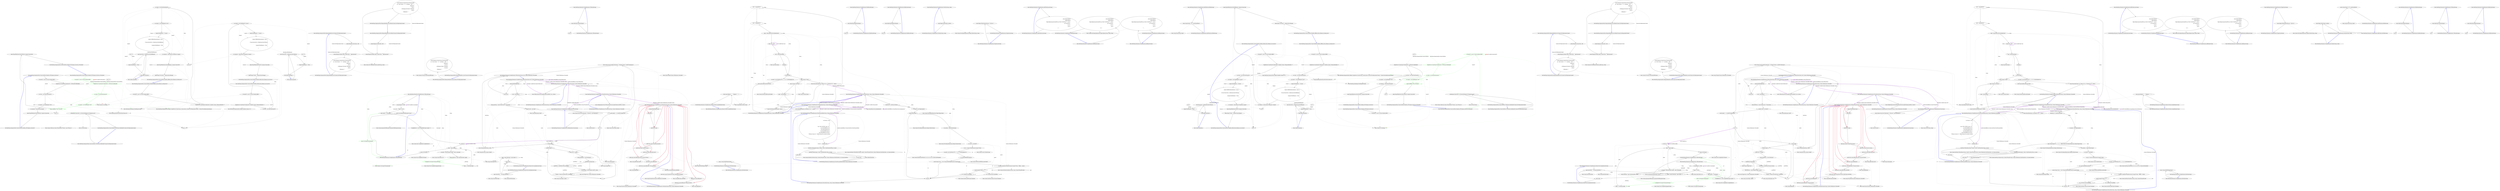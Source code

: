 digraph  {
m0_2_0 [label="Entry RestSharp.IntegrationTests.StatusCodeTests.Handles_GET_Request_404_Error()", span="11-11", file=merged];
m0_2_1 [label="Uri baseUrl = new Uri(''http://localhost:8080/'')", span="13-13", file=merged];
m0_2_2 [label="SimpleServer.Create(baseUrl.AbsoluteUri, UrlToStatusCodeHandler)", span="15-15", file=merged];
m0_2_3 [label="var client = new RestClient(baseUrl)", span="17-17", file=merged];
m0_2_8 [label="Entry System.Uri.Uri(string)", span="0-0", file=merged];
m0_2_9 [label="Entry RestSharp.IntegrationTests.Helpers.SimpleServer.Create(string, System.Action<System.Net.HttpListenerContext>, System.Net.AuthenticationSchemes)", span="12-12", file=merged];
m0_2_4 [label="var request = new RestRequest(''404'')", span="18-18", file=merged];
m0_2_5 [label="var response = client.Execute(request)", span="19-19", file=merged];
m0_2_10 [label="Entry RestSharp.RestClient.RestClient(System.Uri)", span="68-68", file=merged];
m0_2_11 [label="Entry RestSharp.RestRequest.RestRequest(string)", span="87-87", file=merged];
m0_2_6 [label="Assert.Equal(HttpStatusCode.NotFound, response.StatusCode)", span="21-21", file=merged];
m0_2_7 [label="Exit RestSharp.IntegrationTests.StatusCodeTests.Handles_GET_Request_404_Error()", span="11-11", file=merged];
m0_2_14 [label="Entry RestSharp.IntegrationTests.StatusCodeTests.Handles_GET_Request_404_Error_With_Body()", span="26-26", file=merged];
m0_2_15 [color=green, community=0, label="Uri baseUrl = new Uri(''http://localhost:8080/'')", span="28-28", file=merged];
m0_2_16 [color=green, community=0, label="SimpleServer.Create(baseUrl.AbsoluteUri, UrlToStatusCodeHandler)", span="30-30", file=merged];
m0_2_17 [color=green, community=0, label="var client = new RestClient(baseUrl)", span="32-32", file=merged];
m0_2_18 [color=green, community=0, label="var request = new RestRequest(''404'')", span="33-33", file=merged];
m0_2_19 [label="request.AddBody(''This is the body'')", span="35-35", file=merged, color=green, community=0];
m0_2_20 [label="Assert.Equal(HttpStatusCode.NotFound, response.StatusCode)", span="37-37", file=merged];
m0_2_21 [label="Exit RestSharp.IntegrationTests.StatusCodeTests.Handles_GET_Request_404_Error_With_Body()", span="26-26", file=merged];
m0_2_23 [label="obj.Response.StatusCode = int.Parse(obj.Request.Url.Segments.Last())", span="43-43", file=merged];
m0_2_22 [label="Entry RestSharp.IntegrationTests.StatusCodeTests.UrlToStatusCodeHandler(System.Net.HttpListenerContext)", span="41-41", file=merged];
m0_2_24 [label="Exit RestSharp.IntegrationTests.StatusCodeTests.UrlToStatusCodeHandler(System.Net.HttpListenerContext)", span="41-41", file=merged];
m0_2_25 [label="Entry System.Collections.Generic.IEnumerable<TSource>.Last<TSource>()", span="0-0", file=merged];
m0_2_26 [label="Entry int.Parse(string)", span="0-0", file=merged];
m0_2_27 [label="Entry RestSharp.IntegrationTests.StatusCodeTests.Handles_Different_Root_Element_On_Http_Error()", span="47-47", file=merged];
m0_2_28 [label="Uri baseUrl = new Uri(''http://localhost:8888/'')", span="49-49", file=merged];
m0_2_29 [label="SimpleServer.Create(baseUrl.AbsoluteUri, Handlers.Generic<ResponseHandler>())", span="51-51", file=merged];
m0_2_30 [label="var client = new RestClient(baseUrl)", span="53-53", file=merged];
m0_2_38 [label="Entry RestSharp.IntegrationTests.Helpers.Handlers.Generic<T>()", span="56-56", file=merged];
m0_2_31 [label="var request = new RestRequest(''error'')", span="54-54", file=merged];
m0_2_34 [label="var response = client.Execute<Response>(request)", span="65-65", file=merged];
m0_2_32 [label="request.RootElement = ''Success''", span="56-56", file=merged];
m0_2_33 [label="request.OnBeforeDeserialization = resp =>\r\n                {\r\n                    if (resp.StatusCode == HttpStatusCode.BadRequest)\r\n                    {\r\n                        \\nrequest.RootElement = ''Error'';\r\n                    }\r\n                }", span="57-63", file=merged];
m0_2_42 [label="request.RootElement = ''Error''", span="61-61", file=merged];
m0_2_41 [label="resp.StatusCode == HttpStatusCode.BadRequest", span="59-59", file=merged];
m0_2_35 [label="Assert.Equal(HttpStatusCode.BadRequest, response.StatusCode)", span="67-67", file=merged];
m0_2_36 [label="Assert.Equal(''Not found!'', response.Data.Message)", span="68-68", file=merged];
m0_2_37 [label="Exit RestSharp.IntegrationTests.StatusCodeTests.Handles_Different_Root_Element_On_Http_Error()", span="47-47", file=merged];
m0_2_40 [label="Entry lambda expression", span="57-63", file=merged];
m0_2_43 [label="Exit lambda expression", span="57-63", file=merged];
m0_2_44 [label="Entry RestSharp.IntegrationTests.StatusCodeTests.Handles_Default_Root_Element_On_No_Error()", span="73-73", file=merged];
m0_2_45 [label="Uri baseUrl = new Uri(''http://localhost:8888/'')", span="75-75", file=merged];
m0_2_46 [label="SimpleServer.Create(baseUrl.AbsoluteUri, Handlers.Generic<ResponseHandler>())", span="77-77", file=merged];
m0_2_47 [label="var client = new RestClient(baseUrl)", span="79-79", file=merged];
m0_2_48 [label="var request = new RestRequest(''success'')", span="80-80", file=merged];
m0_2_51 [label="var response = client.Execute<Response>(request)", span="91-91", file=merged];
m0_2_49 [label="request.RootElement = ''Success''", span="82-82", file=merged];
m0_2_50 [label="request.OnBeforeDeserialization = resp =>\r\n                {\r\n                    if (resp.StatusCode == HttpStatusCode.NotFound)\r\n                    {\r\n                        \\nrequest.RootElement = ''Error'';\r\n                    }\r\n                }", span="83-89", file=merged];
m0_2_57 [label="request.RootElement = ''Error''", span="87-87", file=merged];
m0_2_56 [label="resp.StatusCode == HttpStatusCode.NotFound", span="85-85", file=merged];
m0_2_52 [label="Assert.Equal(HttpStatusCode.OK, response.StatusCode)", span="93-93", file=merged];
m0_2_53 [label="Assert.Equal(''Works!'', response.Data.Message)", span="94-94", file=merged];
m0_2_54 [label="Exit RestSharp.IntegrationTests.StatusCodeTests.Handles_Default_Root_Element_On_No_Error()", span="73-73", file=merged];
m0_2_55 [label="Entry lambda expression", span="83-89", file=merged];
m0_2_58 [label="Exit lambda expression", span="83-89", file=merged];
m0_2_59 [label="Entry RestSharp.IntegrationTests.ResponseHandler.error(System.Net.HttpListenerContext)", span="101-101", file=merged];
m0_2_60 [label="context.Response.StatusCode = 400", span="103-103", file=merged];
m0_2_61 [label="context.Response.Headers.Add(''Content-Type'', ''application/xml'')", span="104-104", file=merged];
m0_2_62 [label="context.Response.OutputStream.WriteStringUtf8(\r\n@''<?xml version=''''1.0'''' encoding=''''utf-8'''' ?>\r\n<Response>\r\n    <Error>\r\n        <\\nMessage>Not found!</Message>\r\n    </Error>\r\n</Response>'')", span="105-111", file=merged];
m0_2_64 [label="Entry System.Net.WebHeaderCollection.Add(string, string)", span="0-0", file=merged];
m0_2_63 [label="Exit RestSharp.IntegrationTests.ResponseHandler.error(System.Net.HttpListenerContext)", span="101-101", file=merged];
m0_2_65 [label="Entry System.IO.Stream.WriteStringUtf8(string)", span="7-7", file=merged];
m0_2_66 [label="Entry RestSharp.IntegrationTests.ResponseHandler.errorwithbody(System.Net.HttpListenerContext)", span="114-114", file=merged];
m0_2_67 [label="context.Response.StatusCode = 400", span="116-116", file=merged];
m0_2_68 [label="context.Response.Headers.Add(''Content-Type'', ''application/xml'')", span="117-117", file=merged];
m0_2_69 [label="context.Response.OutputStream.WriteStringUtf8(\r\n@''<?xml version=''''1.0'''' encoding=''''utf-8'''' ?>\r\n<Response>\r\n    <Error>\r\n        <\\nMessage>Not found!</Message>\r\n    </Error>\r\n</Response>'')", span="118-124", file=merged];
m0_2_70 [label="Exit RestSharp.IntegrationTests.ResponseHandler.errorwithbody(System.Net.HttpListenerContext)", span="114-114", file=merged];
m0_2_71 [label="Entry RestSharp.IntegrationTests.ResponseHandler.success(System.Net.HttpListenerContext)", span="127-127", file=merged];
m0_2_72 [label="context.Response.OutputStream.WriteStringUtf8(\r\n@''<?xml version=''''1.0'''' encoding=''''utf-8'''' ?>\r\n<Response>\r\n    <Success>\r\n        <\\nMessage>Works!</Message>\r\n    </Success>\r\n</Response>'')", span="129-135", file=merged];
m0_2_73 [label="Exit RestSharp.IntegrationTests.ResponseHandler.success(System.Net.HttpListenerContext)", span="127-127", file=merged];
m0_3_0 [label="Entry RestSharp.Extensions.StringExtensions.UrlDecode(string)", span="40-40", file=merged];
m0_3_1 [label="return HttpUtility.UrlDecode(input);", span="42-42", file=merged];
m0_3_2 [label="Exit RestSharp.Extensions.StringExtensions.UrlDecode(string)", span="40-40", file=merged];
m0_3_4 [label="Entry RestSharp.Extensions.StringExtensions.UrlEncode(string)", span="50-50", file=merged];
m0_3_5 [label="int maxLength = 32766", span="52-52", file=merged];
m0_3_6 [label="input == null", span="53-53", file=merged];
m0_3_8 [label="input.Length <= maxLength", span="56-56", file=merged];
m0_3_9 [color=green, community=0, label="return Uri.EscapeUriString(input);", span="57-57", file=merged];
m0_3_10 [label="StringBuilder sb = new StringBuilder(input.Length * 2)", span="59-59", file=merged];
m0_3_12 [label="index < input.Length", span="62-62", file=merged];
m0_3_13 [label="int length = Math.Min(input.Length - index, maxLength)", span="64-64", file=merged];
m0_3_14 [label="string subString = input.Substring(index, length)", span="65-65", file=merged];
m0_3_7 [label="throw new ArgumentNullException(''input'');", span="54-54", file=merged];
m0_3_18 [label="Exit RestSharp.Extensions.StringExtensions.UrlEncode(string)", span="50-50", file=merged];
m0_3_19 [label="Entry System.ArgumentNullException.ArgumentNullException(string)", span="0-0", file=merged];
m0_3_20 [label="Entry System.Uri.EscapeUriString(string)", span="0-0", file=merged];
m0_3_11 [label="int index = 0", span="60-60", file=merged];
m0_3_15 [color=green, community=0, label="sb.Append(Uri.EscapeUriString(subString))", span="67-67", file=merged];
m0_3_17 [label="return sb.ToString();", span="71-71", file=merged];
m0_3_21 [label="Entry System.Text.StringBuilder.StringBuilder(int)", span="0-0", file=merged];
m0_3_16 [label="index += subString.Length", span="68-68", file=merged];
m0_3_22 [label="Entry System.Math.Min(int, int)", span="0-0", file=merged];
m0_3_23 [label="Entry string.Substring(int, int)", span="0-0", file=merged];
m0_3_24 [label="Entry System.Text.StringBuilder.Append(string)", span="0-0", file=merged];
m0_3_25 [label="Entry System.Text.StringBuilder.ToString()", span="0-0", file=merged];
m0_3_26 [label="Entry RestSharp.Extensions.StringExtensions.HtmlDecode(string)", span="75-75", file=merged];
m0_3_27 [label="return HttpUtility.HtmlDecode(input);", span="77-77", file=merged];
m0_3_28 [label="Exit RestSharp.Extensions.StringExtensions.HtmlDecode(string)", span="75-75", file=merged];
m0_3_30 [label="Entry RestSharp.Extensions.StringExtensions.HtmlEncode(string)", span="80-80", file=merged];
m0_3_31 [label="return HttpUtility.HtmlEncode(input);", span="82-82", file=merged];
m0_3_32 [label="Exit RestSharp.Extensions.StringExtensions.HtmlEncode(string)", span="80-80", file=merged];
m0_3_34 [label="Entry RestSharp.Extensions.StringExtensions.HasValue(string)", span="98-98", file=merged];
m0_3_35 [label="return !string.IsNullOrEmpty(input);", span="100-100", file=merged];
m0_3_36 [label="Exit RestSharp.Extensions.StringExtensions.HasValue(string)", span="98-98", file=merged];
m0_3_37 [label="Entry string.IsNullOrEmpty(string)", span="0-0", file=merged];
m0_3_38 [label="Entry RestSharp.Extensions.StringExtensions.RemoveUnderscoresAndDashes(string)", span="108-108", file=merged];
m0_3_39 [label="return input.Replace(''_'', '''').Replace(''-'', '''');", span="110-110", file=merged];
m0_3_40 [label="Exit RestSharp.Extensions.StringExtensions.RemoveUnderscoresAndDashes(string)", span="108-108", file=merged];
m0_3_41 [label="Entry string.Replace(string, string)", span="0-0", file=merged];
m0_3_42 [label="Entry RestSharp.Extensions.StringExtensions.ParseJsonDate(string, System.Globalization.CultureInfo)", span="119-119", file=merged];
m0_3_43 [label="input = input.Replace(''\n'', '''')", span="121-121", file=merged];
m0_3_53 [label="return ExtractDate(input, @''\\?/Date\((-?\d+)(-|\+)?([0-9]{4})?\)\\?/'', culture);", span="141-141", file=merged];
m0_3_56 [label="return ExtractDate(input, @''newDate\((-?\d+)*\)'', culture);", span="148-148", file=merged];
m0_3_57 [label="return ParseFormattedDate(input, culture);", span="151-151", file=merged];
m0_3_59 [label="Entry string.RemoveSurroundingQuotes()", span="159-159", file=merged];
m0_3_64 [label="Entry RestSharp.Extensions.StringExtensions.ExtractDate(string, string, System.Globalization.CultureInfo)", span="216-216", file=merged];
m0_3_65 [label="Entry RestSharp.Extensions.StringExtensions.ParseFormattedDate(string, System.Globalization.CultureInfo)", span="170-170", file=merged];
m0_3_44 [label="input = input.Replace(''\r'', '''')", span="122-122", file=merged];
m0_3_45 [label="input = input.RemoveSurroundingQuotes()", span="123-123", file=merged];
m0_3_46 [label="long? unix = null", span="125-125", file=merged];
m0_3_47 [label="unix = Int64.Parse(input)", span="129-129", file=merged];
m0_3_52 [label="input.Contains(''/Date('')", span="139-139", file=merged];
m0_3_54 [label="input.Contains(''new Date('')", span="144-144", file=merged];
m0_3_55 [label="input = input.Replace('' '', '''')", span="146-146", file=merged];
m0_3_48 [label=Exception, span="131-131", file=merged];
m0_3_49 [label="unix.HasValue", span="133-133", file=merged];
m0_3_51 [label="return epoch.AddSeconds(unix.Value);", span="136-136", file=merged];
m0_3_60 [label="Entry long.Parse(string)", span="0-0", file=merged];
m0_3_50 [label="var epoch = new DateTime(1970, 1, 1, 0, 0, 0, DateTimeKind.Utc)", span="135-135", file=merged];
m0_3_61 [label="Entry System.DateTime.DateTime(int, int, int, int, int, int, System.DateTimeKind)", span="0-0", file=merged];
m0_3_58 [label="Exit RestSharp.Extensions.StringExtensions.ParseJsonDate(string, System.Globalization.CultureInfo)", span="119-119", file=merged];
m0_3_62 [label="Entry System.DateTime.AddSeconds(double)", span="0-0", file=merged];
m0_3_63 [label="Entry string.Contains(string)", span="0-0", file=merged];
m0_3_83 [label="DateTime dt = DateTime.MinValue", span="218-218", file=merged];
m0_3_84 [label="var regex = new Regex(pattern)", span="219-219", file=merged];
m0_3_85 [label="regex.IsMatch(input)", span="221-221", file=merged];
m0_3_86 [label="var matches = regex.Matches(input)", span="223-223", file=merged];
m0_3_92 [label="var mod = DateTime.ParseExact(match.Groups[3].Value, ''HHmm'', culture)", span="233-233", file=merged];
m0_3_96 [label="return dt;", span="246-246", file=merged];
m0_3_98 [label="Entry System.Text.RegularExpressions.Regex.Regex(string)", span="0-0", file=merged];
m0_3_99 [label="Entry System.Text.RegularExpressions.Regex.IsMatch(string)", span="0-0", file=merged];
m0_3_87 [label="var match = matches[0]", span="224-224", file=merged];
m0_3_100 [label="Entry System.Text.RegularExpressions.Regex.Matches(string)", span="0-0", file=merged];
m0_3_88 [label="var ms = Convert.ToInt64(match.Groups[1].Value)", span="225-225", file=merged];
m0_3_91 [label="match.Groups.Count > 2 && !String.IsNullOrEmpty(match.Groups[3].Value)", span="231-231", file=merged];
m0_3_93 [label="match.Groups[2].Value == ''+''", span="235-235", file=merged];
m0_3_89 [label="var epoch = new DateTime(1970, 1, 1, 0, 0, 0, DateTimeKind.Utc)", span="226-226", file=merged];
m0_3_90 [label="dt = epoch.AddMilliseconds(ms)", span="228-228", file=merged];
m0_3_101 [label="Entry System.Convert.ToInt64(string)", span="0-0", file=merged];
m0_3_94 [label="dt = dt.Add(mod.TimeOfDay)", span="237-237", file=merged];
m0_3_95 [label="dt = dt.Subtract(mod.TimeOfDay)", span="241-241", file=merged];
m0_3_102 [label="Entry System.DateTime.AddMilliseconds(double)", span="0-0", file=merged];
m0_3_103 [label="Entry System.DateTime.ParseExact(string, string, System.IFormatProvider)", span="0-0", file=merged];
m0_3_104 [label="Entry System.DateTime.Add(System.TimeSpan)", span="0-0", file=merged];
m0_3_105 [label="Entry System.DateTime.Subtract(System.TimeSpan)", span="0-0", file=merged];
m0_3_97 [label="Exit RestSharp.Extensions.StringExtensions.ExtractDate(string, string, System.Globalization.CultureInfo)", span="216-216", file=merged];
m0_3_73 [label="var formats = new[]\r\n            {\r\n                ''u'',\r\n                ''s'',\r\n                ''yyyy'-'MM'-'dd'T'HH':'\\nmm':'ss'Z''',\r\n                ''yyyy-MM-ddTHH:mm:ssZ'',\r\n                ''yyyy-MM-dd HH:mm:ssZ'',\r\n                ''yyyy-MM-ddTHH:\\nmm:ss'',\r\n                ''yyyy-MM-ddTHH:mm:sszzzzzz'',\r\n                ''M/d/yyyy h:mm:ss tt'' // default format for invariant \\nculture\r\n            }", span="172-182", file=merged];
m0_3_74 [label="DateTime date", span="200-200", file=merged];
m0_3_75 [label="DateTime.TryParseExact(input, formats, culture, DateTimeStyles.None, out date)", span="202-202", file=merged];
m0_3_77 [label="DateTime.TryParse(input, culture, DateTimeStyles.None, out date)", span="207-207", file=merged];
m0_3_76 [label="return date;", span="204-204", file=merged];
m0_3_81 [label="Entry System.DateTime.TryParseExact(string, string[], System.IFormatProvider, System.Globalization.DateTimeStyles, out System.DateTime)", span="0-0", file=merged];
m0_3_80 [label="Exit RestSharp.Extensions.StringExtensions.ParseFormattedDate(string, System.Globalization.CultureInfo)", span="170-170", file=merged];
m0_3_78 [label="return date;", span="209-209", file=merged];
m0_3_79 [label="return default(DateTime);", span="213-213", file=merged];
m0_3_82 [label="Entry System.DateTime.TryParse(string, System.IFormatProvider, System.Globalization.DateTimeStyles, out System.DateTime)", span="0-0", file=merged];
m0_3_66 [label="Entry RestSharp.Extensions.StringExtensions.RemoveSurroundingQuotes(string)", span="159-159", file=merged];
m0_3_67 [label="input.StartsWith(''\'''') && input.EndsWith(''\'''')", span="161-161", file=merged];
m0_3_68 [label="input = input.Substring(1, input.Length - 2)", span="164-164", file=merged];
m0_3_69 [label="return input;", span="167-167", file=merged];
m0_3_71 [label="Entry string.StartsWith(string)", span="0-0", file=merged];
m0_3_72 [label="Entry string.EndsWith(string)", span="0-0", file=merged];
m0_3_70 [label="Exit RestSharp.Extensions.StringExtensions.RemoveSurroundingQuotes(string)", span="159-159", file=merged];
m0_3_106 [label="Entry RestSharp.Extensions.StringExtensions.Matches(string, string)", span="255-255", file=merged];
m0_3_107 [label="return Regex.IsMatch(input, pattern);", span="257-257", file=merged];
m0_3_108 [label="Exit RestSharp.Extensions.StringExtensions.Matches(string, string)", span="255-255", file=merged];
m0_3_109 [label="Entry System.Text.RegularExpressions.Regex.IsMatch(string, string)", span="0-0", file=merged];
m0_3_110 [label="Entry RestSharp.Extensions.StringExtensions.ToPascalCase(string, System.Globalization.CultureInfo)", span="266-266", file=merged];
m0_3_111 [label="return ToPascalCase(lowercaseAndUnderscoredWord, true, culture);", span="268-268", file=merged];
m0_3_113 [label="Entry RestSharp.Extensions.StringExtensions.ToPascalCase(string, bool, System.Globalization.CultureInfo)", span="278-278", file=merged];
m0_3_142 [label="Entry RestSharp.Extensions.StringExtensions.ToCamelCase(string, System.Globalization.CultureInfo)", span="318-318", file=merged];
m0_3_112 [label="Exit RestSharp.Extensions.StringExtensions.ToPascalCase(string, System.Globalization.CultureInfo)", span="266-266", file=merged];
m0_3_114 [label="String.IsNullOrEmpty(text)", span="280-280", file=merged];
m0_3_115 [label="return text;", span="281-281", file=merged];
m0_3_116 [label="text = text.Replace(''_'', '' '')", span="283-283", file=merged];
m0_3_117 [label="string joinString = removeUnderscores ? String.Empty : ''_''", span="285-285", file=merged];
m0_3_126 [label="restOfWord = restOfWord.ToLower(culture)", span="298-298", file=merged];
m0_3_127 [label="char firstChar = char.ToUpper(word[0], culture)", span="300-300", file=merged];
m0_3_131 [label="return String.Concat(words[0].Substring(0, 1).ToUpper(culture), words[0].Substring(1));", span="309-309", file=merged];
m0_3_132 [label="Exit RestSharp.Extensions.StringExtensions.ToPascalCase(string, bool, System.Globalization.CultureInfo)", span="278-278", file=merged];
m0_3_118 [label="string[] words = text.Split(' ')", span="286-286", file=merged];
m0_3_130 [label="return String.Join(joinString, words);", span="306-306", file=merged];
m0_3_119 [label="words.Length > 1 || words[0].IsUpperCase()", span="288-288", file=merged];
m0_3_121 [label="i < words.Length", span="290-290", file=merged];
m0_3_122 [label="words[i].Length > 0", span="292-292", file=merged];
m0_3_123 [label="string word = words[i]", span="294-294", file=merged];
m0_3_128 [label="words[i] = String.Concat(firstChar, restOfWord)", span="302-302", file=merged];
m0_3_133 [label="Entry string.Split(params char[])", span="0-0", file=merged];
m0_3_120 [label="int i = 0", span="290-290", file=merged];
m0_3_134 [label="Entry string.IsUpperCase()", span="338-338", file=merged];
m0_3_129 [label="i++", span="290-290", file=merged];
m0_3_124 [label="string restOfWord = word.Substring(1)", span="295-295", file=merged];
m0_3_125 [label="restOfWord.IsUpperCase()", span="297-297", file=merged];
m0_3_135 [label="Entry string.Substring(int)", span="0-0", file=merged];
m0_3_136 [label="Entry string.ToLower(System.Globalization.CultureInfo)", span="0-0", file=merged];
m0_3_137 [label="Entry char.ToUpper(char, System.Globalization.CultureInfo)", span="0-0", file=merged];
m0_3_138 [label="Entry string.Concat(object, object)", span="0-0", file=merged];
m0_3_139 [label="Entry string.Join(string, params string[])", span="0-0", file=merged];
m0_3_140 [label="Entry string.ToUpper(System.Globalization.CultureInfo)", span="0-0", file=merged];
m0_3_141 [label="Entry string.Concat(string, string)", span="0-0", file=merged];
m0_3_143 [label="return MakeInitialLowerCase(ToPascalCase(lowercaseAndUnderscoredWord, culture));", span="320-320", file=merged];
m0_3_145 [label="Entry RestSharp.Extensions.StringExtensions.MakeInitialLowerCase(string)", span="328-328", file=merged];
m0_3_166 [label="Entry RestSharp.Extensions.StringExtensions.GetNameVariants(string, System.Globalization.CultureInfo)", span="407-407", file=merged];
m0_3_144 [label="Exit RestSharp.Extensions.StringExtensions.ToCamelCase(string, System.Globalization.CultureInfo)", span="318-318", file=merged];
m0_3_146 [label="return String.Concat(word.Substring(0, 1).ToLower(), word.Substring(1));", span="330-330", file=merged];
m0_3_147 [label="Exit RestSharp.Extensions.StringExtensions.MakeInitialLowerCase(string)", span="328-328", file=merged];
m0_3_148 [label="Entry string.ToLower()", span="0-0", file=merged];
m0_3_149 [label="Entry RestSharp.Extensions.StringExtensions.IsUpperCase(string)", span="338-338", file=merged];
m0_3_150 [label="return Regex.IsMatch(inputString, @''^[A-Z]+$'');", span="340-340", file=merged];
m0_3_151 [label="Exit RestSharp.Extensions.StringExtensions.IsUpperCase(string)", span="338-338", file=merged];
m0_3_152 [label="Entry RestSharp.Extensions.StringExtensions.AddUnderscores(string)", span="348-348", file=merged];
m0_3_153 [label="return Regex.Replace(\r\n                Regex.Replace(\r\n                    Regex.Replace(pascalCasedWord, @''([A-Z]+)([A-Z][\\na-z])'', ''$1_$2''),\r\n                    @''([a-z\d])([A-Z])'',\r\n                    ''$1_$2''),\r\n                @''[-\s]'',\r\n                ''_'');", span="350-356", file=merged];
m0_3_154 [label="Exit RestSharp.Extensions.StringExtensions.AddUnderscores(string)", span="348-348", file=merged];
m0_3_155 [label="Entry System.Text.RegularExpressions.Regex.Replace(string, string, string)", span="0-0", file=merged];
m0_3_156 [label="Entry RestSharp.Extensions.StringExtensions.AddDashes(string)", span="364-364", file=merged];
m0_3_157 [label="return Regex.Replace(\r\n                Regex.Replace(\r\n                    Regex.Replace(pascalCasedWord, @''([A-Z]+)([A-Z][\\na-z])'', ''$1-$2''),\r\n                    @''([a-z\d])([A-Z])'',\r\n                    ''$1-$2''),\r\n                @''[\s]'',\r\n                ''\\n-'');", span="366-372", file=merged];
m0_3_158 [label="Exit RestSharp.Extensions.StringExtensions.AddDashes(string)", span="364-364", file=merged];
m0_3_159 [label="Entry RestSharp.Extensions.StringExtensions.AddUnderscorePrefix(string)", span="380-380", file=merged];
m0_3_160 [label="return string.Format(''_{0}'', pascalCasedWord);", span="382-382", file=merged];
m0_3_161 [label="Exit RestSharp.Extensions.StringExtensions.AddUnderscorePrefix(string)", span="380-380", file=merged];
m0_3_162 [label="Entry string.Format(string, object)", span="0-0", file=merged];
m0_3_163 [label="Entry RestSharp.Extensions.StringExtensions.AddSpaces(string)", span="390-390", file=merged];
m0_3_164 [label="return Regex.Replace(\r\n                Regex.Replace(\r\n                    Regex.Replace(pascalCasedWord, @''([A-Z]+)([A-Z][\\na-z])'', ''$1 $2''),\r\n                    @''([a-z\d])([A-Z])'',\r\n                    ''$1 $2''),\r\n                @''[-\s]'',\r\n                '' '');", span="392-398", file=merged];
m0_3_165 [label="Exit RestSharp.Extensions.StringExtensions.AddSpaces(string)", span="390-390", file=merged];
m0_3_167 [label="String.IsNullOrEmpty(name)", span="409-409", file=merged];
m0_3_168 [label="yield break;", span="410-410", file=merged];
m0_3_169 [label="yield return name;", span="412-412", file=merged];
m0_3_170 [label="yield return name.ToCamelCase(culture);", span="415-415", file=merged];
m0_3_171 [label="yield return name.ToLower(culture);", span="418-418", file=merged];
m0_3_172 [label="yield return name.AddUnderscores();", span="421-421", file=merged];
m0_3_173 [label="yield return name.AddUnderscores().ToLower(culture);", span="424-424", file=merged];
m0_3_174 [label="yield return name.AddDashes();", span="427-427", file=merged];
m0_3_175 [label="yield return name.AddDashes().ToLower(culture);", span="430-430", file=merged];
m0_3_176 [label="yield return name.AddUnderscorePrefix();", span="433-433", file=merged];
m0_3_177 [label="yield return name.ToCamelCase(culture).AddUnderscorePrefix();", span="436-436", file=merged];
m0_3_178 [label="yield return name.AddSpaces();", span="439-439", file=merged];
m0_3_179 [label="yield return name.AddSpaces().ToLower(culture);", span="442-442", file=merged];
m0_3_181 [label="Entry string.ToCamelCase(System.Globalization.CultureInfo)", span="318-318", file=merged];
m0_3_182 [label="Entry string.AddUnderscores()", span="348-348", file=merged];
m0_3_183 [label="Entry string.AddDashes()", span="364-364", file=merged];
m0_3_184 [label="Entry string.AddUnderscorePrefix()", span="380-380", file=merged];
m0_3_185 [label="Entry string.AddSpaces()", span="390-390", file=merged];
m0_3_180 [label="Exit RestSharp.Extensions.StringExtensions.GetNameVariants(string, System.Globalization.CultureInfo)", span="407-407", file=merged];
m3_44 [label="Entry RestSharp.IntegrationTests.StatusCodeTests.Handles_Default_Root_Element_On_No_Error()", span="73-73", cluster="RestSharp.IntegrationTests.StatusCodeTests.Handles_Default_Root_Element_On_No_Error()", file="StatusCodeTests.cs"];
m3_45 [label="Uri baseUrl = new Uri(''http://localhost:8888/'')", span="75-75", cluster="RestSharp.IntegrationTests.StatusCodeTests.Handles_Default_Root_Element_On_No_Error()", file="StatusCodeTests.cs"];
m3_46 [label="SimpleServer.Create(baseUrl.AbsoluteUri, Handlers.Generic<ResponseHandler>())", span="77-77", cluster="RestSharp.IntegrationTests.StatusCodeTests.Handles_Default_Root_Element_On_No_Error()", file="StatusCodeTests.cs"];
m3_47 [label="var client = new RestClient(baseUrl)", span="79-79", cluster="RestSharp.IntegrationTests.StatusCodeTests.Handles_Default_Root_Element_On_No_Error()", file="StatusCodeTests.cs"];
m3_48 [label="var request = new RestRequest(''success'')", span="80-80", cluster="RestSharp.IntegrationTests.StatusCodeTests.Handles_Default_Root_Element_On_No_Error()", file="StatusCodeTests.cs"];
m3_51 [label="var response = client.Execute<Response>(request)", span="91-91", cluster="RestSharp.IntegrationTests.StatusCodeTests.Handles_Default_Root_Element_On_No_Error()", file="StatusCodeTests.cs"];
m3_49 [label="request.RootElement = ''Success''", span="82-82", cluster="RestSharp.IntegrationTests.StatusCodeTests.Handles_Default_Root_Element_On_No_Error()", file="StatusCodeTests.cs"];
m3_50 [label="request.OnBeforeDeserialization = resp =>\r\n                {\r\n                    if (resp.StatusCode == HttpStatusCode.NotFound)\r\n                    {\r\n                        \\nrequest.RootElement = ''Error'';\r\n                    }\r\n                }", span="83-89", cluster="RestSharp.IntegrationTests.StatusCodeTests.Handles_Default_Root_Element_On_No_Error()", file="StatusCodeTests.cs"];
m3_52 [label="Assert.Equal(HttpStatusCode.OK, response.StatusCode)", span="93-93", cluster="RestSharp.IntegrationTests.StatusCodeTests.Handles_Default_Root_Element_On_No_Error()", file="StatusCodeTests.cs"];
m3_53 [label="Assert.Equal(''Works!'', response.Data.Message)", span="94-94", cluster="RestSharp.IntegrationTests.StatusCodeTests.Handles_Default_Root_Element_On_No_Error()", file="StatusCodeTests.cs"];
m3_54 [label="Exit RestSharp.IntegrationTests.StatusCodeTests.Handles_Default_Root_Element_On_No_Error()", span="73-73", cluster="RestSharp.IntegrationTests.StatusCodeTests.Handles_Default_Root_Element_On_No_Error()", file="StatusCodeTests.cs"];
m3_25 [label="Entry System.Collections.Generic.IEnumerable<TSource>.Last<TSource>()", span="0-0", cluster="System.Collections.Generic.IEnumerable<TSource>.Last<TSource>()", file="StatusCodeTests.cs"];
m3_26 [label="Entry int.Parse(string)", span="0-0", cluster="int.Parse(string)", file="StatusCodeTests.cs"];
m3_38 [label="Entry RestSharp.IntegrationTests.Helpers.Handlers.Generic<T>()", span="56-56", cluster="RestSharp.IntegrationTests.Helpers.Handlers.Generic<T>()", file="StatusCodeTests.cs"];
m3_10 [label="Entry RestSharp.RestClient.RestClient(System.Uri)", span="68-68", cluster="RestSharp.RestClient.RestClient(System.Uri)", file="StatusCodeTests.cs"];
m3_9 [label="Entry RestSharp.IntegrationTests.Helpers.SimpleServer.Create(string, System.Action<System.Net.HttpListenerContext>, System.Net.AuthenticationSchemes)", span="12-12", cluster="RestSharp.IntegrationTests.Helpers.SimpleServer.Create(string, System.Action<System.Net.HttpListenerContext>, System.Net.AuthenticationSchemes)", file="StatusCodeTests.cs"];
m3_59 [label="Entry RestSharp.IntegrationTests.ResponseHandler.error(System.Net.HttpListenerContext)", span="101-101", cluster="RestSharp.IntegrationTests.ResponseHandler.error(System.Net.HttpListenerContext)", file="StatusCodeTests.cs"];
m3_60 [label="context.Response.StatusCode = 400", span="103-103", cluster="RestSharp.IntegrationTests.ResponseHandler.error(System.Net.HttpListenerContext)", file="StatusCodeTests.cs"];
m3_61 [label="context.Response.Headers.Add(''Content-Type'', ''application/xml'')", span="104-104", cluster="RestSharp.IntegrationTests.ResponseHandler.error(System.Net.HttpListenerContext)", file="StatusCodeTests.cs"];
m3_62 [label="context.Response.OutputStream.WriteStringUtf8(\r\n@''<?xml version=''''1.0'''' encoding=''''utf-8'''' ?>\r\n<Response>\r\n    <Error>\r\n        <\\nMessage>Not found!</Message>\r\n    </Error>\r\n</Response>'')", span="105-111", cluster="RestSharp.IntegrationTests.ResponseHandler.error(System.Net.HttpListenerContext)", file="StatusCodeTests.cs"];
m3_63 [label="Exit RestSharp.IntegrationTests.ResponseHandler.error(System.Net.HttpListenerContext)", span="101-101", cluster="RestSharp.IntegrationTests.ResponseHandler.error(System.Net.HttpListenerContext)", file="StatusCodeTests.cs"];
m3_65 [label="Entry System.IO.Stream.WriteStringUtf8(string)", span="7-7", cluster="System.IO.Stream.WriteStringUtf8(string)", file="StatusCodeTests.cs"];
m3_27 [label="Entry RestSharp.IntegrationTests.StatusCodeTests.Handles_Different_Root_Element_On_Http_Error()", span="47-47", cluster="RestSharp.IntegrationTests.StatusCodeTests.Handles_Different_Root_Element_On_Http_Error()", file="StatusCodeTests.cs"];
m3_28 [label="Uri baseUrl = new Uri(''http://localhost:8888/'')", span="49-49", cluster="RestSharp.IntegrationTests.StatusCodeTests.Handles_Different_Root_Element_On_Http_Error()", file="StatusCodeTests.cs"];
m3_29 [label="SimpleServer.Create(baseUrl.AbsoluteUri, Handlers.Generic<ResponseHandler>())", span="51-51", cluster="RestSharp.IntegrationTests.StatusCodeTests.Handles_Different_Root_Element_On_Http_Error()", file="StatusCodeTests.cs"];
m3_30 [label="var client = new RestClient(baseUrl)", span="53-53", cluster="RestSharp.IntegrationTests.StatusCodeTests.Handles_Different_Root_Element_On_Http_Error()", file="StatusCodeTests.cs"];
m3_31 [label="var request = new RestRequest(''error'')", span="54-54", cluster="RestSharp.IntegrationTests.StatusCodeTests.Handles_Different_Root_Element_On_Http_Error()", file="StatusCodeTests.cs"];
m3_34 [label="var response = client.Execute<Response>(request)", span="65-65", cluster="RestSharp.IntegrationTests.StatusCodeTests.Handles_Different_Root_Element_On_Http_Error()", file="StatusCodeTests.cs"];
m3_32 [label="request.RootElement = ''Success''", span="56-56", cluster="RestSharp.IntegrationTests.StatusCodeTests.Handles_Different_Root_Element_On_Http_Error()", file="StatusCodeTests.cs"];
m3_33 [label="request.OnBeforeDeserialization = resp =>\r\n                {\r\n                    if (resp.StatusCode == HttpStatusCode.BadRequest)\r\n                    {\r\n                        \\nrequest.RootElement = ''Error'';\r\n                    }\r\n                }", span="57-63", cluster="RestSharp.IntegrationTests.StatusCodeTests.Handles_Different_Root_Element_On_Http_Error()", file="StatusCodeTests.cs"];
m3_35 [label="Assert.Equal(HttpStatusCode.BadRequest, response.StatusCode)", span="67-67", cluster="RestSharp.IntegrationTests.StatusCodeTests.Handles_Different_Root_Element_On_Http_Error()", file="StatusCodeTests.cs"];
m3_36 [label="Assert.Equal(''Not found!'', response.Data.Message)", span="68-68", cluster="RestSharp.IntegrationTests.StatusCodeTests.Handles_Different_Root_Element_On_Http_Error()", file="StatusCodeTests.cs"];
m3_37 [label="Exit RestSharp.IntegrationTests.StatusCodeTests.Handles_Different_Root_Element_On_Http_Error()", span="47-47", cluster="RestSharp.IntegrationTests.StatusCodeTests.Handles_Different_Root_Element_On_Http_Error()", file="StatusCodeTests.cs"];
m3_8 [label="Entry System.Uri.Uri(string)", span="0-0", cluster="System.Uri.Uri(string)", file="StatusCodeTests.cs"];
m3_66 [label="Entry RestSharp.IntegrationTests.ResponseHandler.errorwithbody(System.Net.HttpListenerContext)", span="114-114", cluster="RestSharp.IntegrationTests.ResponseHandler.errorwithbody(System.Net.HttpListenerContext)", file="StatusCodeTests.cs"];
m3_67 [label="context.Response.StatusCode = 400", span="116-116", cluster="RestSharp.IntegrationTests.ResponseHandler.errorwithbody(System.Net.HttpListenerContext)", file="StatusCodeTests.cs"];
m3_68 [label="context.Response.Headers.Add(''Content-Type'', ''application/xml'')", span="117-117", cluster="RestSharp.IntegrationTests.ResponseHandler.errorwithbody(System.Net.HttpListenerContext)", file="StatusCodeTests.cs"];
m3_69 [label="context.Response.OutputStream.WriteStringUtf8(\r\n@''<?xml version=''''1.0'''' encoding=''''utf-8'''' ?>\r\n<Response>\r\n    <Error>\r\n        <\\nMessage>Not found!</Message>\r\n    </Error>\r\n</Response>'')", span="118-124", cluster="RestSharp.IntegrationTests.ResponseHandler.errorwithbody(System.Net.HttpListenerContext)", file="StatusCodeTests.cs"];
m3_70 [label="Exit RestSharp.IntegrationTests.ResponseHandler.errorwithbody(System.Net.HttpListenerContext)", span="114-114", cluster="RestSharp.IntegrationTests.ResponseHandler.errorwithbody(System.Net.HttpListenerContext)", file="StatusCodeTests.cs"];
m3_11 [label="Entry RestSharp.RestRequest.RestRequest(string)", span="87-87", cluster="RestSharp.RestRequest.RestRequest(string)", file="StatusCodeTests.cs"];
m3_64 [label="Entry System.Net.WebHeaderCollection.Add(string, string)", span="0-0", cluster="System.Net.WebHeaderCollection.Add(string, string)", file="StatusCodeTests.cs"];
m3_23 [label="obj.Response.StatusCode = int.Parse(obj.Request.Url.Segments.Last())", span="43-43", cluster="RestSharp.IntegrationTests.StatusCodeTests.UrlToStatusCodeHandler(System.Net.HttpListenerContext)", file="StatusCodeTests.cs"];
m3_0 [label="Entry RestSharp.IntegrationTests.StatusCodeTests.Handles_GET_Request_404_Error()", span="11-11", cluster="RestSharp.IntegrationTests.StatusCodeTests.Handles_GET_Request_404_Error()", file="StatusCodeTests.cs"];
m3_1 [label="Uri baseUrl = new Uri(''http://localhost:8080/'')", span="13-13", cluster="RestSharp.IntegrationTests.StatusCodeTests.Handles_GET_Request_404_Error()", file="StatusCodeTests.cs"];
m3_2 [label="SimpleServer.Create(baseUrl.AbsoluteUri, UrlToStatusCodeHandler)", span="15-15", cluster="RestSharp.IntegrationTests.StatusCodeTests.Handles_GET_Request_404_Error()", file="StatusCodeTests.cs"];
m3_3 [label="var client = new RestClient(baseUrl)", span="17-17", cluster="RestSharp.IntegrationTests.StatusCodeTests.Handles_GET_Request_404_Error()", file="StatusCodeTests.cs"];
m3_4 [label="var request = new RestRequest(''404'')", span="18-18", cluster="RestSharp.IntegrationTests.StatusCodeTests.Handles_GET_Request_404_Error()", file="StatusCodeTests.cs"];
m3_5 [label="var response = client.Execute(request)", span="19-19", cluster="RestSharp.IntegrationTests.StatusCodeTests.Handles_GET_Request_404_Error()", file="StatusCodeTests.cs"];
m3_6 [label="Assert.Equal(HttpStatusCode.NotFound, response.StatusCode)", span="21-21", cluster="RestSharp.IntegrationTests.StatusCodeTests.Handles_GET_Request_404_Error()", file="StatusCodeTests.cs"];
m3_7 [label="Exit RestSharp.IntegrationTests.StatusCodeTests.Handles_GET_Request_404_Error()", span="11-11", cluster="RestSharp.IntegrationTests.StatusCodeTests.Handles_GET_Request_404_Error()", file="StatusCodeTests.cs"];
m3_71 [label="Entry RestSharp.IntegrationTests.ResponseHandler.success(System.Net.HttpListenerContext)", span="127-127", cluster="RestSharp.IntegrationTests.ResponseHandler.success(System.Net.HttpListenerContext)", file="StatusCodeTests.cs"];
m3_72 [label="context.Response.OutputStream.WriteStringUtf8(\r\n@''<?xml version=''''1.0'''' encoding=''''utf-8'''' ?>\r\n<Response>\r\n    <Success>\r\n        <\\nMessage>Works!</Message>\r\n    </Success>\r\n</Response>'')", span="129-135", cluster="RestSharp.IntegrationTests.ResponseHandler.success(System.Net.HttpListenerContext)", file="StatusCodeTests.cs"];
m3_73 [label="Exit RestSharp.IntegrationTests.ResponseHandler.success(System.Net.HttpListenerContext)", span="127-127", cluster="RestSharp.IntegrationTests.ResponseHandler.success(System.Net.HttpListenerContext)", file="StatusCodeTests.cs"];
m3_14 [label="Entry RestSharp.IntegrationTests.StatusCodeTests.Handles_GET_Request_404_Error_With_Body()", span="26-26", cluster="RestSharp.IntegrationTests.StatusCodeTests.Handles_GET_Request_404_Error_With_Body()", file="StatusCodeTests.cs"];
m3_15 [color=green, community=0, label="Uri baseUrl = new Uri(''http://localhost:8080/'')", span="28-28", cluster="RestSharp.IntegrationTests.StatusCodeTests.Handles_GET_Request_404_Error_With_Body()", file="StatusCodeTests.cs"];
m3_16 [color=green, community=0, label="SimpleServer.Create(baseUrl.AbsoluteUri, UrlToStatusCodeHandler)", span="30-30", cluster="RestSharp.IntegrationTests.StatusCodeTests.Handles_GET_Request_404_Error_With_Body()", file="StatusCodeTests.cs"];
m3_17 [color=green, community=0, label="var client = new RestClient(baseUrl)", span="32-32", cluster="RestSharp.IntegrationTests.StatusCodeTests.Handles_GET_Request_404_Error_With_Body()", file="StatusCodeTests.cs"];
m3_18 [color=green, community=0, label="var request = new RestRequest(''404'')", span="33-33", cluster="RestSharp.IntegrationTests.StatusCodeTests.Handles_GET_Request_404_Error_With_Body()", file="StatusCodeTests.cs"];
m3_19 [label="request.AddBody(''This is the body'')", span="35-35", cluster="RestSharp.IntegrationTests.StatusCodeTests.Handles_GET_Request_404_Error_With_Body()", file="StatusCodeTests.cs", color=green, community=0];
m3_20 [label="Assert.Equal(HttpStatusCode.NotFound, response.StatusCode)", span="37-37", cluster="RestSharp.IntegrationTests.StatusCodeTests.Handles_GET_Request_404_Error_With_Body()", file="StatusCodeTests.cs"];
m3_21 [label="Exit RestSharp.IntegrationTests.StatusCodeTests.Handles_GET_Request_404_Error_With_Body()", span="26-26", cluster="RestSharp.IntegrationTests.StatusCodeTests.Handles_GET_Request_404_Error_With_Body()", file="StatusCodeTests.cs"];
m3_22 [label="Entry RestSharp.IntegrationTests.StatusCodeTests.UrlToStatusCodeHandler(System.Net.HttpListenerContext)", span="41-41", cluster="RestSharp.IntegrationTests.StatusCodeTests.UrlToStatusCodeHandler(System.Net.HttpListenerContext)", file="StatusCodeTests.cs"];
m3_24 [label="Exit RestSharp.IntegrationTests.StatusCodeTests.UrlToStatusCodeHandler(System.Net.HttpListenerContext)", span="41-41", cluster="RestSharp.IntegrationTests.StatusCodeTests.UrlToStatusCodeHandler(System.Net.HttpListenerContext)", file="StatusCodeTests.cs"];
m3_55 [label="Entry lambda expression", span="83-89", cluster="lambda expression", file="StatusCodeTests.cs"];
m3_42 [label="request.RootElement = ''Error''", span="61-61", cluster="lambda expression", file="StatusCodeTests.cs"];
m3_41 [label="resp.StatusCode == HttpStatusCode.BadRequest", span="59-59", cluster="lambda expression", file="StatusCodeTests.cs"];
m3_40 [label="Entry lambda expression", span="57-63", cluster="lambda expression", file="StatusCodeTests.cs"];
m3_43 [label="Exit lambda expression", span="57-63", cluster="lambda expression", file="StatusCodeTests.cs"];
m3_57 [label="request.RootElement = ''Error''", span="87-87", cluster="lambda expression", file="StatusCodeTests.cs"];
m3_56 [label="resp.StatusCode == HttpStatusCode.NotFound", span="85-85", cluster="lambda expression", file="StatusCodeTests.cs"];
m3_58 [label="Exit lambda expression", span="83-89", cluster="lambda expression", file="StatusCodeTests.cs"];
m4_66 [label="Entry RestSharp.Extensions.StringExtensions.RemoveSurroundingQuotes(string)", span="159-159", cluster="RestSharp.Extensions.StringExtensions.RemoveSurroundingQuotes(string)", file="StringExtensions.cs"];
m4_67 [label="input.StartsWith(''\'''') && input.EndsWith(''\'''')", span="161-161", cluster="RestSharp.Extensions.StringExtensions.RemoveSurroundingQuotes(string)", file="StringExtensions.cs"];
m4_68 [label="input = input.Substring(1, input.Length - 2)", span="164-164", cluster="RestSharp.Extensions.StringExtensions.RemoveSurroundingQuotes(string)", file="StringExtensions.cs"];
m4_69 [label="return input;", span="167-167", cluster="RestSharp.Extensions.StringExtensions.RemoveSurroundingQuotes(string)", file="StringExtensions.cs"];
m4_70 [label="Exit RestSharp.Extensions.StringExtensions.RemoveSurroundingQuotes(string)", span="159-159", cluster="RestSharp.Extensions.StringExtensions.RemoveSurroundingQuotes(string)", file="StringExtensions.cs"];
m4_138 [label="Entry string.Concat(object, object)", span="0-0", cluster="string.Concat(object, object)", file="StringExtensions.cs"];
m4_81 [label="Entry System.DateTime.TryParseExact(string, string[], System.IFormatProvider, System.Globalization.DateTimeStyles, out System.DateTime)", span="0-0", cluster="System.DateTime.TryParseExact(string, string[], System.IFormatProvider, System.Globalization.DateTimeStyles, out System.DateTime)", file="StringExtensions.cs"];
m4_139 [label="Entry string.Join(string, params string[])", span="0-0", cluster="string.Join(string, params string[])", file="StringExtensions.cs"];
m4_152 [label="Entry RestSharp.Extensions.StringExtensions.AddUnderscores(string)", span="348-348", cluster="RestSharp.Extensions.StringExtensions.AddUnderscores(string)", file="StringExtensions.cs"];
m4_153 [label="return Regex.Replace(\r\n                Regex.Replace(\r\n                    Regex.Replace(pascalCasedWord, @''([A-Z]+)([A-Z][\\na-z])'', ''$1_$2''),\r\n                    @''([a-z\d])([A-Z])'',\r\n                    ''$1_$2''),\r\n                @''[-\s]'',\r\n                ''_'');", span="350-356", cluster="RestSharp.Extensions.StringExtensions.AddUnderscores(string)", file="StringExtensions.cs"];
m4_154 [label="Exit RestSharp.Extensions.StringExtensions.AddUnderscores(string)", span="348-348", cluster="RestSharp.Extensions.StringExtensions.AddUnderscores(string)", file="StringExtensions.cs"];
m4_62 [label="Entry System.DateTime.AddSeconds(double)", span="0-0", cluster="System.DateTime.AddSeconds(double)", file="StringExtensions.cs"];
m4_181 [label="Entry string.ToCamelCase(System.Globalization.CultureInfo)", span="318-318", cluster="string.ToCamelCase(System.Globalization.CultureInfo)", file="StringExtensions.cs"];
m4_110 [label="Entry RestSharp.Extensions.StringExtensions.ToPascalCase(string, System.Globalization.CultureInfo)", span="266-266", cluster="RestSharp.Extensions.StringExtensions.ToPascalCase(string, System.Globalization.CultureInfo)", file="StringExtensions.cs"];
m4_111 [label="return ToPascalCase(lowercaseAndUnderscoredWord, true, culture);", span="268-268", cluster="RestSharp.Extensions.StringExtensions.ToPascalCase(string, System.Globalization.CultureInfo)", file="StringExtensions.cs"];
m4_112 [label="Exit RestSharp.Extensions.StringExtensions.ToPascalCase(string, System.Globalization.CultureInfo)", span="266-266", cluster="RestSharp.Extensions.StringExtensions.ToPascalCase(string, System.Globalization.CultureInfo)", file="StringExtensions.cs"];
m4_149 [label="Entry RestSharp.Extensions.StringExtensions.IsUpperCase(string)", span="338-338", cluster="RestSharp.Extensions.StringExtensions.IsUpperCase(string)", file="StringExtensions.cs"];
m4_150 [label="return Regex.IsMatch(inputString, @''^[A-Z]+$'');", span="340-340", cluster="RestSharp.Extensions.StringExtensions.IsUpperCase(string)", file="StringExtensions.cs"];
m4_151 [label="Exit RestSharp.Extensions.StringExtensions.IsUpperCase(string)", span="338-338", cluster="RestSharp.Extensions.StringExtensions.IsUpperCase(string)", file="StringExtensions.cs"];
m4_101 [label="Entry System.Convert.ToInt64(string)", span="0-0", cluster="System.Convert.ToInt64(string)", file="StringExtensions.cs"];
m4_162 [label="Entry string.Format(string, object)", span="0-0", cluster="string.Format(string, object)", file="StringExtensions.cs"];
m4_71 [label="Entry string.StartsWith(string)", span="0-0", cluster="string.StartsWith(string)", file="StringExtensions.cs"];
m4_41 [label="Entry string.Replace(string, string)", span="0-0", cluster="string.Replace(string, string)", file="StringExtensions.cs"];
m4_61 [label="Entry System.DateTime.DateTime(int, int, int, int, int, int, System.DateTimeKind)", span="0-0", cluster="System.DateTime.DateTime(int, int, int, int, int, int, System.DateTimeKind)", file="StringExtensions.cs"];
m4_100 [label="Entry System.Text.RegularExpressions.Regex.Matches(string)", span="0-0", cluster="System.Text.RegularExpressions.Regex.Matches(string)", file="StringExtensions.cs"];
m4_134 [label="Entry string.IsUpperCase()", span="338-338", cluster="string.IsUpperCase()", file="StringExtensions.cs"];
m4_82 [label="Entry System.DateTime.TryParse(string, System.IFormatProvider, System.Globalization.DateTimeStyles, out System.DateTime)", span="0-0", cluster="System.DateTime.TryParse(string, System.IFormatProvider, System.Globalization.DateTimeStyles, out System.DateTime)", file="StringExtensions.cs"];
m4_19 [label="Entry System.ArgumentNullException.ArgumentNullException(string)", span="0-0", cluster="System.ArgumentNullException.ArgumentNullException(string)", file="StringExtensions.cs"];
m4_103 [label="Entry System.DateTime.ParseExact(string, string, System.IFormatProvider)", span="0-0", cluster="System.DateTime.ParseExact(string, string, System.IFormatProvider)", file="StringExtensions.cs"];
m4_166 [label="Entry RestSharp.Extensions.StringExtensions.GetNameVariants(string, System.Globalization.CultureInfo)", span="407-407", cluster="RestSharp.Extensions.StringExtensions.GetNameVariants(string, System.Globalization.CultureInfo)", file="StringExtensions.cs"];
m4_167 [label="String.IsNullOrEmpty(name)", span="409-409", cluster="RestSharp.Extensions.StringExtensions.GetNameVariants(string, System.Globalization.CultureInfo)", file="StringExtensions.cs"];
m4_168 [label="yield break;", span="410-410", cluster="RestSharp.Extensions.StringExtensions.GetNameVariants(string, System.Globalization.CultureInfo)", file="StringExtensions.cs"];
m4_169 [label="yield return name;", span="412-412", cluster="RestSharp.Extensions.StringExtensions.GetNameVariants(string, System.Globalization.CultureInfo)", file="StringExtensions.cs"];
m4_170 [label="yield return name.ToCamelCase(culture);", span="415-415", cluster="RestSharp.Extensions.StringExtensions.GetNameVariants(string, System.Globalization.CultureInfo)", file="StringExtensions.cs"];
m4_171 [label="yield return name.ToLower(culture);", span="418-418", cluster="RestSharp.Extensions.StringExtensions.GetNameVariants(string, System.Globalization.CultureInfo)", file="StringExtensions.cs"];
m4_172 [label="yield return name.AddUnderscores();", span="421-421", cluster="RestSharp.Extensions.StringExtensions.GetNameVariants(string, System.Globalization.CultureInfo)", file="StringExtensions.cs"];
m4_173 [label="yield return name.AddUnderscores().ToLower(culture);", span="424-424", cluster="RestSharp.Extensions.StringExtensions.GetNameVariants(string, System.Globalization.CultureInfo)", file="StringExtensions.cs"];
m4_174 [label="yield return name.AddDashes();", span="427-427", cluster="RestSharp.Extensions.StringExtensions.GetNameVariants(string, System.Globalization.CultureInfo)", file="StringExtensions.cs"];
m4_175 [label="yield return name.AddDashes().ToLower(culture);", span="430-430", cluster="RestSharp.Extensions.StringExtensions.GetNameVariants(string, System.Globalization.CultureInfo)", file="StringExtensions.cs"];
m4_176 [label="yield return name.AddUnderscorePrefix();", span="433-433", cluster="RestSharp.Extensions.StringExtensions.GetNameVariants(string, System.Globalization.CultureInfo)", file="StringExtensions.cs"];
m4_177 [label="yield return name.ToCamelCase(culture).AddUnderscorePrefix();", span="436-436", cluster="RestSharp.Extensions.StringExtensions.GetNameVariants(string, System.Globalization.CultureInfo)", file="StringExtensions.cs"];
m4_178 [label="yield return name.AddSpaces();", span="439-439", cluster="RestSharp.Extensions.StringExtensions.GetNameVariants(string, System.Globalization.CultureInfo)", file="StringExtensions.cs"];
m4_179 [label="yield return name.AddSpaces().ToLower(culture);", span="442-442", cluster="RestSharp.Extensions.StringExtensions.GetNameVariants(string, System.Globalization.CultureInfo)", file="StringExtensions.cs"];
m4_180 [label="Exit RestSharp.Extensions.StringExtensions.GetNameVariants(string, System.Globalization.CultureInfo)", span="407-407", cluster="RestSharp.Extensions.StringExtensions.GetNameVariants(string, System.Globalization.CultureInfo)", file="StringExtensions.cs"];
m4_98 [label="Entry System.Text.RegularExpressions.Regex.Regex(string)", span="0-0", cluster="System.Text.RegularExpressions.Regex.Regex(string)", file="StringExtensions.cs"];
m4_142 [label="Entry RestSharp.Extensions.StringExtensions.ToCamelCase(string, System.Globalization.CultureInfo)", span="318-318", cluster="RestSharp.Extensions.StringExtensions.ToCamelCase(string, System.Globalization.CultureInfo)", file="StringExtensions.cs"];
m4_143 [label="return MakeInitialLowerCase(ToPascalCase(lowercaseAndUnderscoredWord, culture));", span="320-320", cluster="RestSharp.Extensions.StringExtensions.ToCamelCase(string, System.Globalization.CultureInfo)", file="StringExtensions.cs"];
m4_144 [label="Exit RestSharp.Extensions.StringExtensions.ToCamelCase(string, System.Globalization.CultureInfo)", span="318-318", cluster="RestSharp.Extensions.StringExtensions.ToCamelCase(string, System.Globalization.CultureInfo)", file="StringExtensions.cs"];
m4_22 [label="Entry System.Math.Min(int, int)", span="0-0", cluster="System.Math.Min(int, int)", file="StringExtensions.cs"];
m4_24 [label="Entry System.Text.StringBuilder.Append(string)", span="0-0", cluster="System.Text.StringBuilder.Append(string)", file="StringExtensions.cs"];
m4_42 [label="Entry RestSharp.Extensions.StringExtensions.ParseJsonDate(string, System.Globalization.CultureInfo)", span="119-119", cluster="RestSharp.Extensions.StringExtensions.ParseJsonDate(string, System.Globalization.CultureInfo)", file="StringExtensions.cs"];
m4_43 [label="input = input.Replace(''\n'', '''')", span="121-121", cluster="RestSharp.Extensions.StringExtensions.ParseJsonDate(string, System.Globalization.CultureInfo)", file="StringExtensions.cs"];
m4_53 [label="return ExtractDate(input, @''\\?/Date\((-?\d+)(-|\+)?([0-9]{4})?\)\\?/'', culture);", span="141-141", cluster="RestSharp.Extensions.StringExtensions.ParseJsonDate(string, System.Globalization.CultureInfo)", file="StringExtensions.cs"];
m4_56 [label="return ExtractDate(input, @''newDate\((-?\d+)*\)'', culture);", span="148-148", cluster="RestSharp.Extensions.StringExtensions.ParseJsonDate(string, System.Globalization.CultureInfo)", file="StringExtensions.cs"];
m4_57 [label="return ParseFormattedDate(input, culture);", span="151-151", cluster="RestSharp.Extensions.StringExtensions.ParseJsonDate(string, System.Globalization.CultureInfo)", file="StringExtensions.cs"];
m4_44 [label="input = input.Replace(''\r'', '''')", span="122-122", cluster="RestSharp.Extensions.StringExtensions.ParseJsonDate(string, System.Globalization.CultureInfo)", file="StringExtensions.cs"];
m4_45 [label="input = input.RemoveSurroundingQuotes()", span="123-123", cluster="RestSharp.Extensions.StringExtensions.ParseJsonDate(string, System.Globalization.CultureInfo)", file="StringExtensions.cs"];
m4_46 [label="long? unix = null", span="125-125", cluster="RestSharp.Extensions.StringExtensions.ParseJsonDate(string, System.Globalization.CultureInfo)", file="StringExtensions.cs"];
m4_47 [label="unix = Int64.Parse(input)", span="129-129", cluster="RestSharp.Extensions.StringExtensions.ParseJsonDate(string, System.Globalization.CultureInfo)", file="StringExtensions.cs"];
m4_52 [label="input.Contains(''/Date('')", span="139-139", cluster="RestSharp.Extensions.StringExtensions.ParseJsonDate(string, System.Globalization.CultureInfo)", file="StringExtensions.cs"];
m4_54 [label="input.Contains(''new Date('')", span="144-144", cluster="RestSharp.Extensions.StringExtensions.ParseJsonDate(string, System.Globalization.CultureInfo)", file="StringExtensions.cs"];
m4_55 [label="input = input.Replace('' '', '''')", span="146-146", cluster="RestSharp.Extensions.StringExtensions.ParseJsonDate(string, System.Globalization.CultureInfo)", file="StringExtensions.cs"];
m4_48 [label=Exception, span="131-131", cluster="RestSharp.Extensions.StringExtensions.ParseJsonDate(string, System.Globalization.CultureInfo)", file="StringExtensions.cs"];
m4_49 [label="unix.HasValue", span="133-133", cluster="RestSharp.Extensions.StringExtensions.ParseJsonDate(string, System.Globalization.CultureInfo)", file="StringExtensions.cs"];
m4_51 [label="return epoch.AddSeconds(unix.Value);", span="136-136", cluster="RestSharp.Extensions.StringExtensions.ParseJsonDate(string, System.Globalization.CultureInfo)", file="StringExtensions.cs"];
m4_50 [label="var epoch = new DateTime(1970, 1, 1, 0, 0, 0, DateTimeKind.Utc)", span="135-135", cluster="RestSharp.Extensions.StringExtensions.ParseJsonDate(string, System.Globalization.CultureInfo)", file="StringExtensions.cs"];
m4_58 [label="Exit RestSharp.Extensions.StringExtensions.ParseJsonDate(string, System.Globalization.CultureInfo)", span="119-119", cluster="RestSharp.Extensions.StringExtensions.ParseJsonDate(string, System.Globalization.CultureInfo)", file="StringExtensions.cs"];
m4_113 [label="Entry RestSharp.Extensions.StringExtensions.ToPascalCase(string, bool, System.Globalization.CultureInfo)", span="278-278", cluster="RestSharp.Extensions.StringExtensions.ToPascalCase(string, bool, System.Globalization.CultureInfo)", file="StringExtensions.cs"];
m4_114 [label="String.IsNullOrEmpty(text)", span="280-280", cluster="RestSharp.Extensions.StringExtensions.ToPascalCase(string, bool, System.Globalization.CultureInfo)", file="StringExtensions.cs"];
m4_115 [label="return text;", span="281-281", cluster="RestSharp.Extensions.StringExtensions.ToPascalCase(string, bool, System.Globalization.CultureInfo)", file="StringExtensions.cs"];
m4_116 [label="text = text.Replace(''_'', '' '')", span="283-283", cluster="RestSharp.Extensions.StringExtensions.ToPascalCase(string, bool, System.Globalization.CultureInfo)", file="StringExtensions.cs"];
m4_117 [label="string joinString = removeUnderscores ? String.Empty : ''_''", span="285-285", cluster="RestSharp.Extensions.StringExtensions.ToPascalCase(string, bool, System.Globalization.CultureInfo)", file="StringExtensions.cs"];
m4_126 [label="restOfWord = restOfWord.ToLower(culture)", span="298-298", cluster="RestSharp.Extensions.StringExtensions.ToPascalCase(string, bool, System.Globalization.CultureInfo)", file="StringExtensions.cs"];
m4_127 [label="char firstChar = char.ToUpper(word[0], culture)", span="300-300", cluster="RestSharp.Extensions.StringExtensions.ToPascalCase(string, bool, System.Globalization.CultureInfo)", file="StringExtensions.cs"];
m4_131 [label="return String.Concat(words[0].Substring(0, 1).ToUpper(culture), words[0].Substring(1));", span="309-309", cluster="RestSharp.Extensions.StringExtensions.ToPascalCase(string, bool, System.Globalization.CultureInfo)", file="StringExtensions.cs"];
m4_118 [label="string[] words = text.Split(' ')", span="286-286", cluster="RestSharp.Extensions.StringExtensions.ToPascalCase(string, bool, System.Globalization.CultureInfo)", file="StringExtensions.cs"];
m4_130 [label="return String.Join(joinString, words);", span="306-306", cluster="RestSharp.Extensions.StringExtensions.ToPascalCase(string, bool, System.Globalization.CultureInfo)", file="StringExtensions.cs"];
m4_119 [label="words.Length > 1 || words[0].IsUpperCase()", span="288-288", cluster="RestSharp.Extensions.StringExtensions.ToPascalCase(string, bool, System.Globalization.CultureInfo)", file="StringExtensions.cs"];
m4_121 [label="i < words.Length", span="290-290", cluster="RestSharp.Extensions.StringExtensions.ToPascalCase(string, bool, System.Globalization.CultureInfo)", file="StringExtensions.cs"];
m4_122 [label="words[i].Length > 0", span="292-292", cluster="RestSharp.Extensions.StringExtensions.ToPascalCase(string, bool, System.Globalization.CultureInfo)", file="StringExtensions.cs"];
m4_123 [label="string word = words[i]", span="294-294", cluster="RestSharp.Extensions.StringExtensions.ToPascalCase(string, bool, System.Globalization.CultureInfo)", file="StringExtensions.cs"];
m4_128 [label="words[i] = String.Concat(firstChar, restOfWord)", span="302-302", cluster="RestSharp.Extensions.StringExtensions.ToPascalCase(string, bool, System.Globalization.CultureInfo)", file="StringExtensions.cs"];
m4_120 [label="int i = 0", span="290-290", cluster="RestSharp.Extensions.StringExtensions.ToPascalCase(string, bool, System.Globalization.CultureInfo)", file="StringExtensions.cs"];
m4_129 [label="i++", span="290-290", cluster="RestSharp.Extensions.StringExtensions.ToPascalCase(string, bool, System.Globalization.CultureInfo)", file="StringExtensions.cs"];
m4_124 [label="string restOfWord = word.Substring(1)", span="295-295", cluster="RestSharp.Extensions.StringExtensions.ToPascalCase(string, bool, System.Globalization.CultureInfo)", file="StringExtensions.cs"];
m4_125 [label="restOfWord.IsUpperCase()", span="297-297", cluster="RestSharp.Extensions.StringExtensions.ToPascalCase(string, bool, System.Globalization.CultureInfo)", file="StringExtensions.cs"];
m4_132 [label="Exit RestSharp.Extensions.StringExtensions.ToPascalCase(string, bool, System.Globalization.CultureInfo)", span="278-278", cluster="RestSharp.Extensions.StringExtensions.ToPascalCase(string, bool, System.Globalization.CultureInfo)", file="StringExtensions.cs"];
m4_38 [label="Entry RestSharp.Extensions.StringExtensions.RemoveUnderscoresAndDashes(string)", span="108-108", cluster="RestSharp.Extensions.StringExtensions.RemoveUnderscoresAndDashes(string)", file="StringExtensions.cs"];
m4_39 [label="return input.Replace(''_'', '''').Replace(''-'', '''');", span="110-110", cluster="RestSharp.Extensions.StringExtensions.RemoveUnderscoresAndDashes(string)", file="StringExtensions.cs"];
m4_40 [label="Exit RestSharp.Extensions.StringExtensions.RemoveUnderscoresAndDashes(string)", span="108-108", cluster="RestSharp.Extensions.StringExtensions.RemoveUnderscoresAndDashes(string)", file="StringExtensions.cs"];
m4_37 [label="Entry string.IsNullOrEmpty(string)", span="0-0", cluster="string.IsNullOrEmpty(string)", file="StringExtensions.cs"];
m4_59 [label="Entry string.RemoveSurroundingQuotes()", span="159-159", cluster="string.RemoveSurroundingQuotes()", file="StringExtensions.cs"];
m4_155 [label="Entry System.Text.RegularExpressions.Regex.Replace(string, string, string)", span="0-0", cluster="System.Text.RegularExpressions.Regex.Replace(string, string, string)", file="StringExtensions.cs"];
m4_106 [label="Entry RestSharp.Extensions.StringExtensions.Matches(string, string)", span="255-255", cluster="RestSharp.Extensions.StringExtensions.Matches(string, string)", file="StringExtensions.cs"];
m4_107 [label="return Regex.IsMatch(input, pattern);", span="257-257", cluster="RestSharp.Extensions.StringExtensions.Matches(string, string)", file="StringExtensions.cs"];
m4_108 [label="Exit RestSharp.Extensions.StringExtensions.Matches(string, string)", span="255-255", cluster="RestSharp.Extensions.StringExtensions.Matches(string, string)", file="StringExtensions.cs"];
m4_148 [label="Entry string.ToLower()", span="0-0", cluster="string.ToLower()", file="StringExtensions.cs"];
m4_104 [label="Entry System.DateTime.Add(System.TimeSpan)", span="0-0", cluster="System.DateTime.Add(System.TimeSpan)", file="StringExtensions.cs"];
m4_26 [label="Entry RestSharp.Extensions.StringExtensions.HtmlDecode(string)", span="75-75", cluster="RestSharp.Extensions.StringExtensions.HtmlDecode(string)", file="StringExtensions.cs"];
m4_27 [label="return HttpUtility.HtmlDecode(input);", span="77-77", cluster="RestSharp.Extensions.StringExtensions.HtmlDecode(string)", file="StringExtensions.cs"];
m4_28 [label="Exit RestSharp.Extensions.StringExtensions.HtmlDecode(string)", span="75-75", cluster="RestSharp.Extensions.StringExtensions.HtmlDecode(string)", file="StringExtensions.cs"];
m4_105 [label="Entry System.DateTime.Subtract(System.TimeSpan)", span="0-0", cluster="System.DateTime.Subtract(System.TimeSpan)", file="StringExtensions.cs"];
m4_65 [label="Entry RestSharp.Extensions.StringExtensions.ParseFormattedDate(string, System.Globalization.CultureInfo)", span="170-170", cluster="RestSharp.Extensions.StringExtensions.ParseFormattedDate(string, System.Globalization.CultureInfo)", file="StringExtensions.cs"];
m4_73 [label="var formats = new[]\r\n            {\r\n                ''u'',\r\n                ''s'',\r\n                ''yyyy'-'MM'-'dd'T'HH':'\\nmm':'ss'Z''',\r\n                ''yyyy-MM-ddTHH:mm:ssZ'',\r\n                ''yyyy-MM-dd HH:mm:ssZ'',\r\n                ''yyyy-MM-ddTHH:\\nmm:ss'',\r\n                ''yyyy-MM-ddTHH:mm:sszzzzzz'',\r\n                ''M/d/yyyy h:mm:ss tt'' // default format for invariant \\nculture\r\n            }", span="172-182", cluster="RestSharp.Extensions.StringExtensions.ParseFormattedDate(string, System.Globalization.CultureInfo)", file="StringExtensions.cs"];
m4_74 [label="DateTime date", span="200-200", cluster="RestSharp.Extensions.StringExtensions.ParseFormattedDate(string, System.Globalization.CultureInfo)", file="StringExtensions.cs"];
m4_75 [label="DateTime.TryParseExact(input, formats, culture, DateTimeStyles.None, out date)", span="202-202", cluster="RestSharp.Extensions.StringExtensions.ParseFormattedDate(string, System.Globalization.CultureInfo)", file="StringExtensions.cs"];
m4_77 [label="DateTime.TryParse(input, culture, DateTimeStyles.None, out date)", span="207-207", cluster="RestSharp.Extensions.StringExtensions.ParseFormattedDate(string, System.Globalization.CultureInfo)", file="StringExtensions.cs"];
m4_76 [label="return date;", span="204-204", cluster="RestSharp.Extensions.StringExtensions.ParseFormattedDate(string, System.Globalization.CultureInfo)", file="StringExtensions.cs"];
m4_78 [label="return date;", span="209-209", cluster="RestSharp.Extensions.StringExtensions.ParseFormattedDate(string, System.Globalization.CultureInfo)", file="StringExtensions.cs"];
m4_79 [label="return default(DateTime);", span="213-213", cluster="RestSharp.Extensions.StringExtensions.ParseFormattedDate(string, System.Globalization.CultureInfo)", file="StringExtensions.cs"];
m4_80 [label="Exit RestSharp.Extensions.StringExtensions.ParseFormattedDate(string, System.Globalization.CultureInfo)", span="170-170", cluster="RestSharp.Extensions.StringExtensions.ParseFormattedDate(string, System.Globalization.CultureInfo)", file="StringExtensions.cs"];
m4_25 [label="Entry System.Text.StringBuilder.ToString()", span="0-0", cluster="System.Text.StringBuilder.ToString()", file="StringExtensions.cs"];
m4_184 [label="Entry string.AddUnderscorePrefix()", span="380-380", cluster="string.AddUnderscorePrefix()", file="StringExtensions.cs"];
m4_183 [label="Entry string.AddDashes()", span="364-364", cluster="string.AddDashes()", file="StringExtensions.cs"];
m4_135 [label="Entry string.Substring(int)", span="0-0", cluster="string.Substring(int)", file="StringExtensions.cs"];
m4_159 [label="Entry RestSharp.Extensions.StringExtensions.AddUnderscorePrefix(string)", span="380-380", cluster="RestSharp.Extensions.StringExtensions.AddUnderscorePrefix(string)", file="StringExtensions.cs"];
m4_160 [label="return string.Format(''_{0}'', pascalCasedWord);", span="382-382", cluster="RestSharp.Extensions.StringExtensions.AddUnderscorePrefix(string)", file="StringExtensions.cs"];
m4_161 [label="Exit RestSharp.Extensions.StringExtensions.AddUnderscorePrefix(string)", span="380-380", cluster="RestSharp.Extensions.StringExtensions.AddUnderscorePrefix(string)", file="StringExtensions.cs"];
m4_63 [label="Entry string.Contains(string)", span="0-0", cluster="string.Contains(string)", file="StringExtensions.cs"];
m4_23 [label="Entry string.Substring(int, int)", span="0-0", cluster="string.Substring(int, int)", file="StringExtensions.cs"];
m4_156 [label="Entry RestSharp.Extensions.StringExtensions.AddDashes(string)", span="364-364", cluster="RestSharp.Extensions.StringExtensions.AddDashes(string)", file="StringExtensions.cs"];
m4_157 [label="return Regex.Replace(\r\n                Regex.Replace(\r\n                    Regex.Replace(pascalCasedWord, @''([A-Z]+)([A-Z][\\na-z])'', ''$1-$2''),\r\n                    @''([a-z\d])([A-Z])'',\r\n                    ''$1-$2''),\r\n                @''[\s]'',\r\n                ''\\n-'');", span="366-372", cluster="RestSharp.Extensions.StringExtensions.AddDashes(string)", file="StringExtensions.cs"];
m4_158 [label="Exit RestSharp.Extensions.StringExtensions.AddDashes(string)", span="364-364", cluster="RestSharp.Extensions.StringExtensions.AddDashes(string)", file="StringExtensions.cs"];
m4_185 [label="Entry string.AddSpaces()", span="390-390", cluster="string.AddSpaces()", file="StringExtensions.cs"];
m4_21 [label="Entry System.Text.StringBuilder.StringBuilder(int)", span="0-0", cluster="System.Text.StringBuilder.StringBuilder(int)", file="StringExtensions.cs"];
m4_99 [label="Entry System.Text.RegularExpressions.Regex.IsMatch(string)", span="0-0", cluster="System.Text.RegularExpressions.Regex.IsMatch(string)", file="StringExtensions.cs"];
m4_72 [label="Entry string.EndsWith(string)", span="0-0", cluster="string.EndsWith(string)", file="StringExtensions.cs"];
m4_133 [label="Entry string.Split(params char[])", span="0-0", cluster="string.Split(params char[])", file="StringExtensions.cs"];
m4_140 [label="Entry string.ToUpper(System.Globalization.CultureInfo)", span="0-0", cluster="string.ToUpper(System.Globalization.CultureInfo)", file="StringExtensions.cs"];
m4_64 [label="Entry RestSharp.Extensions.StringExtensions.ExtractDate(string, string, System.Globalization.CultureInfo)", span="216-216", cluster="RestSharp.Extensions.StringExtensions.ExtractDate(string, string, System.Globalization.CultureInfo)", file="StringExtensions.cs"];
m4_83 [label="DateTime dt = DateTime.MinValue", span="218-218", cluster="RestSharp.Extensions.StringExtensions.ExtractDate(string, string, System.Globalization.CultureInfo)", file="StringExtensions.cs"];
m4_84 [label="var regex = new Regex(pattern)", span="219-219", cluster="RestSharp.Extensions.StringExtensions.ExtractDate(string, string, System.Globalization.CultureInfo)", file="StringExtensions.cs"];
m4_85 [label="regex.IsMatch(input)", span="221-221", cluster="RestSharp.Extensions.StringExtensions.ExtractDate(string, string, System.Globalization.CultureInfo)", file="StringExtensions.cs"];
m4_86 [label="var matches = regex.Matches(input)", span="223-223", cluster="RestSharp.Extensions.StringExtensions.ExtractDate(string, string, System.Globalization.CultureInfo)", file="StringExtensions.cs"];
m4_92 [label="var mod = DateTime.ParseExact(match.Groups[3].Value, ''HHmm'', culture)", span="233-233", cluster="RestSharp.Extensions.StringExtensions.ExtractDate(string, string, System.Globalization.CultureInfo)", file="StringExtensions.cs"];
m4_96 [label="return dt;", span="246-246", cluster="RestSharp.Extensions.StringExtensions.ExtractDate(string, string, System.Globalization.CultureInfo)", file="StringExtensions.cs"];
m4_87 [label="var match = matches[0]", span="224-224", cluster="RestSharp.Extensions.StringExtensions.ExtractDate(string, string, System.Globalization.CultureInfo)", file="StringExtensions.cs"];
m4_88 [label="var ms = Convert.ToInt64(match.Groups[1].Value)", span="225-225", cluster="RestSharp.Extensions.StringExtensions.ExtractDate(string, string, System.Globalization.CultureInfo)", file="StringExtensions.cs"];
m4_91 [label="match.Groups.Count > 2 && !String.IsNullOrEmpty(match.Groups[3].Value)", span="231-231", cluster="RestSharp.Extensions.StringExtensions.ExtractDate(string, string, System.Globalization.CultureInfo)", file="StringExtensions.cs"];
m4_93 [label="match.Groups[2].Value == ''+''", span="235-235", cluster="RestSharp.Extensions.StringExtensions.ExtractDate(string, string, System.Globalization.CultureInfo)", file="StringExtensions.cs"];
m4_89 [label="var epoch = new DateTime(1970, 1, 1, 0, 0, 0, DateTimeKind.Utc)", span="226-226", cluster="RestSharp.Extensions.StringExtensions.ExtractDate(string, string, System.Globalization.CultureInfo)", file="StringExtensions.cs"];
m4_90 [label="dt = epoch.AddMilliseconds(ms)", span="228-228", cluster="RestSharp.Extensions.StringExtensions.ExtractDate(string, string, System.Globalization.CultureInfo)", file="StringExtensions.cs"];
m4_94 [label="dt = dt.Add(mod.TimeOfDay)", span="237-237", cluster="RestSharp.Extensions.StringExtensions.ExtractDate(string, string, System.Globalization.CultureInfo)", file="StringExtensions.cs"];
m4_95 [label="dt = dt.Subtract(mod.TimeOfDay)", span="241-241", cluster="RestSharp.Extensions.StringExtensions.ExtractDate(string, string, System.Globalization.CultureInfo)", file="StringExtensions.cs"];
m4_97 [label="Exit RestSharp.Extensions.StringExtensions.ExtractDate(string, string, System.Globalization.CultureInfo)", span="216-216", cluster="RestSharp.Extensions.StringExtensions.ExtractDate(string, string, System.Globalization.CultureInfo)", file="StringExtensions.cs"];
m4_145 [label="Entry RestSharp.Extensions.StringExtensions.MakeInitialLowerCase(string)", span="328-328", cluster="RestSharp.Extensions.StringExtensions.MakeInitialLowerCase(string)", file="StringExtensions.cs"];
m4_146 [label="return String.Concat(word.Substring(0, 1).ToLower(), word.Substring(1));", span="330-330", cluster="RestSharp.Extensions.StringExtensions.MakeInitialLowerCase(string)", file="StringExtensions.cs"];
m4_147 [label="Exit RestSharp.Extensions.StringExtensions.MakeInitialLowerCase(string)", span="328-328", cluster="RestSharp.Extensions.StringExtensions.MakeInitialLowerCase(string)", file="StringExtensions.cs"];
m4_182 [label="Entry string.AddUnderscores()", span="348-348", cluster="string.AddUnderscores()", file="StringExtensions.cs"];
m4_0 [label="Entry RestSharp.Extensions.StringExtensions.UrlDecode(string)", span="40-40", cluster="RestSharp.Extensions.StringExtensions.UrlDecode(string)", file="StringExtensions.cs"];
m4_1 [label="return HttpUtility.UrlDecode(input);", span="42-42", cluster="RestSharp.Extensions.StringExtensions.UrlDecode(string)", file="StringExtensions.cs"];
m4_2 [label="Exit RestSharp.Extensions.StringExtensions.UrlDecode(string)", span="40-40", cluster="RestSharp.Extensions.StringExtensions.UrlDecode(string)", file="StringExtensions.cs"];
m4_4 [label="Entry RestSharp.Extensions.StringExtensions.UrlEncode(string)", span="50-50", cluster="RestSharp.Extensions.StringExtensions.UrlEncode(string)", file="StringExtensions.cs"];
m4_5 [label="int maxLength = 32766", span="52-52", cluster="RestSharp.Extensions.StringExtensions.UrlEncode(string)", file="StringExtensions.cs"];
m4_6 [label="input == null", span="53-53", cluster="RestSharp.Extensions.StringExtensions.UrlEncode(string)", file="StringExtensions.cs"];
m4_8 [label="input.Length <= maxLength", span="56-56", cluster="RestSharp.Extensions.StringExtensions.UrlEncode(string)", file="StringExtensions.cs"];
m4_9 [color=green, community=0, label="return Uri.EscapeUriString(input);", span="57-57", cluster="RestSharp.Extensions.StringExtensions.UrlEncode(string)", file="StringExtensions.cs"];
m4_10 [label="StringBuilder sb = new StringBuilder(input.Length * 2)", span="59-59", cluster="RestSharp.Extensions.StringExtensions.UrlEncode(string)", file="StringExtensions.cs"];
m4_12 [label="index < input.Length", span="62-62", cluster="RestSharp.Extensions.StringExtensions.UrlEncode(string)", file="StringExtensions.cs"];
m4_13 [label="int length = Math.Min(input.Length - index, maxLength)", span="64-64", cluster="RestSharp.Extensions.StringExtensions.UrlEncode(string)", file="StringExtensions.cs"];
m4_14 [label="string subString = input.Substring(index, length)", span="65-65", cluster="RestSharp.Extensions.StringExtensions.UrlEncode(string)", file="StringExtensions.cs"];
m4_7 [label="throw new ArgumentNullException(''input'');", span="54-54", cluster="RestSharp.Extensions.StringExtensions.UrlEncode(string)", file="StringExtensions.cs"];
m4_11 [label="int index = 0", span="60-60", cluster="RestSharp.Extensions.StringExtensions.UrlEncode(string)", file="StringExtensions.cs"];
m4_15 [color=green, community=0, label="sb.Append(Uri.EscapeUriString(subString))", span="67-67", cluster="RestSharp.Extensions.StringExtensions.UrlEncode(string)", file="StringExtensions.cs"];
m4_17 [label="return sb.ToString();", span="71-71", cluster="RestSharp.Extensions.StringExtensions.UrlEncode(string)", file="StringExtensions.cs"];
m4_16 [label="index += subString.Length", span="68-68", cluster="RestSharp.Extensions.StringExtensions.UrlEncode(string)", file="StringExtensions.cs"];
m4_18 [label="Exit RestSharp.Extensions.StringExtensions.UrlEncode(string)", span="50-50", cluster="RestSharp.Extensions.StringExtensions.UrlEncode(string)", file="StringExtensions.cs"];
m4_60 [label="Entry long.Parse(string)", span="0-0", cluster="long.Parse(string)", file="StringExtensions.cs"];
m4_163 [label="Entry RestSharp.Extensions.StringExtensions.AddSpaces(string)", span="390-390", cluster="RestSharp.Extensions.StringExtensions.AddSpaces(string)", file="StringExtensions.cs"];
m4_164 [label="return Regex.Replace(\r\n                Regex.Replace(\r\n                    Regex.Replace(pascalCasedWord, @''([A-Z]+)([A-Z][\\na-z])'', ''$1 $2''),\r\n                    @''([a-z\d])([A-Z])'',\r\n                    ''$1 $2''),\r\n                @''[-\s]'',\r\n                '' '');", span="392-398", cluster="RestSharp.Extensions.StringExtensions.AddSpaces(string)", file="StringExtensions.cs"];
m4_165 [label="Exit RestSharp.Extensions.StringExtensions.AddSpaces(string)", span="390-390", cluster="RestSharp.Extensions.StringExtensions.AddSpaces(string)", file="StringExtensions.cs"];
m4_34 [label="Entry RestSharp.Extensions.StringExtensions.HasValue(string)", span="98-98", cluster="RestSharp.Extensions.StringExtensions.HasValue(string)", file="StringExtensions.cs"];
m4_35 [label="return !string.IsNullOrEmpty(input);", span="100-100", cluster="RestSharp.Extensions.StringExtensions.HasValue(string)", file="StringExtensions.cs"];
m4_36 [label="Exit RestSharp.Extensions.StringExtensions.HasValue(string)", span="98-98", cluster="RestSharp.Extensions.StringExtensions.HasValue(string)", file="StringExtensions.cs"];
m4_136 [label="Entry string.ToLower(System.Globalization.CultureInfo)", span="0-0", cluster="string.ToLower(System.Globalization.CultureInfo)", file="StringExtensions.cs"];
m4_109 [label="Entry System.Text.RegularExpressions.Regex.IsMatch(string, string)", span="0-0", cluster="System.Text.RegularExpressions.Regex.IsMatch(string, string)", file="StringExtensions.cs"];
m4_137 [label="Entry char.ToUpper(char, System.Globalization.CultureInfo)", span="0-0", cluster="char.ToUpper(char, System.Globalization.CultureInfo)", file="StringExtensions.cs"];
m4_30 [label="Entry RestSharp.Extensions.StringExtensions.HtmlEncode(string)", span="80-80", cluster="RestSharp.Extensions.StringExtensions.HtmlEncode(string)", file="StringExtensions.cs"];
m4_31 [label="return HttpUtility.HtmlEncode(input);", span="82-82", cluster="RestSharp.Extensions.StringExtensions.HtmlEncode(string)", file="StringExtensions.cs"];
m4_32 [label="Exit RestSharp.Extensions.StringExtensions.HtmlEncode(string)", span="80-80", cluster="RestSharp.Extensions.StringExtensions.HtmlEncode(string)", file="StringExtensions.cs"];
m4_141 [label="Entry string.Concat(string, string)", span="0-0", cluster="string.Concat(string, string)", file="StringExtensions.cs"];
m4_102 [label="Entry System.DateTime.AddMilliseconds(double)", span="0-0", cluster="System.DateTime.AddMilliseconds(double)", file="StringExtensions.cs"];
m4_20 [label="Entry System.Uri.EscapeUriString(string)", span="0-0", cluster="System.Uri.EscapeUriString(string)", file="StringExtensions.cs"];
m0_2_12;
m0_2_13;
m0_2_39;
m0_3_3;
m0_3_29;
m0_3_33;
m0_2_74;
m0_2_75;
m0_2_76;
m3_39;
m3_13;
m3_12;
m3_74;
m3_75;
m3_76;
m4_29;
m4_3;
m4_33;
m0_2_0 -> m0_2_1  [key=0, style=solid];
m0_2_1 -> m0_2_2  [key=0, style=solid];
m0_2_1 -> m0_2_3  [key=1, color=darkseagreen4, label=baseUrl, style=dashed];
m0_2_1 -> m0_2_8  [key=2, style=dotted];
m0_2_2 -> m0_2_3  [key=0, style=solid];
m0_2_2 -> m0_2_9  [key=2, style=dotted];
m0_2_3 -> m0_2_4  [key=0, style=solid];
m0_2_3 -> m0_2_5  [key=1, color=darkseagreen4, label=client, style=dashed];
m0_2_3 -> m0_2_10  [key=2, style=dotted];
m0_2_4 -> m0_2_5  [key=0, style=solid];
m0_2_4 -> m0_2_11  [key=2, style=dotted];
m0_2_5 -> m0_2_6  [key=0, style=solid];
m0_2_5 -> m0_2_12  [key=2, style=dotted];
m0_2_6 -> m0_2_7  [key=0, style=solid];
m0_2_6 -> m0_2_13  [key=2, style=dotted];
m0_2_7 -> m0_2_0  [key=0, color=blue, style=bold];
m0_2_14 -> m0_2_15  [key=0, color=green, style=solid];
m0_2_15 -> m0_2_15  [key=3, color=red, label="Local variable string baseUrl", style=bold];
m0_2_15 -> m0_2_16  [key=0, color=green, style=solid];
m0_2_15 -> m0_2_8  [key=2, color=green, style=dotted];
m0_2_15 -> m0_2_17  [key=1, color=green, label=baseUrl, style=dashed];
m0_2_16 -> m0_2_9  [key=2, color=green, style=dotted];
m0_2_16 -> m0_2_17  [key=0, color=green, style=solid];
m0_2_17 -> m0_2_8  [key=2, color=red, style=dotted];
m0_2_17 -> m0_2_10  [key=2, color=green, style=dotted];
m0_2_17 -> m0_2_18  [key=0, color=green, style=solid];
m0_2_17 -> m0_2_19  [key=1, color=green, label=client, style=dashed];
m0_2_18 -> m0_2_11  [key=2, color=green, style=dotted];
m0_2_18 -> m0_2_19  [key=0, color=green, style=solid];
m0_2_19 -> m0_2_12  [key=2, style=dotted];
m0_2_19 -> m0_2_20  [key=0, style=solid];
m0_2_19 -> m0_2_19  [key=0, color=green, style=solid];
m0_2_19 -> m0_2_23  [key=2, color=green, style=dotted];
m0_2_20 -> m0_2_13  [key=2, style=dotted];
m0_2_20 -> m0_2_21  [key=0, style=solid];
m0_2_21 -> m0_2_14  [key=0, color=blue, style=bold];
m0_2_23 -> m0_2_24  [key=0, style=solid];
m0_2_23 -> m0_2_25  [key=2, style=dotted];
m0_2_23 -> m0_2_26  [key=2, style=dotted];
m0_2_22 -> m0_2_23  [key=0, style=solid];
m0_2_24 -> m0_2_22  [key=0, color=blue, style=bold];
m0_2_27 -> m0_2_28  [key=0, style=solid];
m0_2_28 -> m0_2_8  [key=2, style=dotted];
m0_2_28 -> m0_2_29  [key=0, style=solid];
m0_2_28 -> m0_2_30  [key=1, color=darkseagreen4, label=baseUrl, style=dashed];
m0_2_29 -> m0_2_9  [key=2, style=dotted];
m0_2_29 -> m0_2_30  [key=0, style=solid];
m0_2_29 -> m0_2_38  [key=2, style=dotted];
m0_2_30 -> m0_2_10  [key=2, style=dotted];
m0_2_30 -> m0_2_31  [key=0, style=solid];
m0_2_30 -> m0_2_34  [key=1, color=darkseagreen4, label=client, style=dashed];
m0_2_31 -> m0_2_11  [key=2, style=dotted];
m0_2_31 -> m0_2_32  [key=0, style=solid];
m0_2_31 -> m0_2_33  [key=1, color=darkseagreen4, label=request, style=dashed];
m0_2_31 -> m0_2_34  [key=1, color=darkseagreen4, label=request, style=dashed];
m0_2_31 -> m0_2_42  [key=1, color=darkseagreen4, label=request, style=dashed];
m0_2_34 -> m0_2_35  [key=0, style=solid];
m0_2_34 -> m0_2_36  [key=1, color=darkseagreen4, label=response, style=dashed];
m0_2_34 -> m0_2_39  [key=2, style=dotted];
m0_2_32 -> m0_2_33  [key=0, style=solid];
m0_2_33 -> m0_2_34  [key=0, style=solid];
m0_2_33 -> m0_2_41  [key=1, color=darkseagreen4, label="RestSharp.IRestResponse", style=dashed];
m0_2_42 -> m0_2_43  [key=0, style=solid];
m0_2_41 -> m0_2_42  [key=0, style=solid];
m0_2_41 -> m0_2_43  [key=0, style=solid];
m0_2_35 -> m0_2_13  [key=2, style=dotted];
m0_2_35 -> m0_2_36  [key=0, style=solid];
m0_2_36 -> m0_2_13  [key=2, style=dotted];
m0_2_36 -> m0_2_37  [key=0, style=solid];
m0_2_37 -> m0_2_27  [key=0, color=blue, style=bold];
m0_2_40 -> m0_2_41  [key=0, style=solid];
m0_2_43 -> m0_2_40  [key=0, color=blue, style=bold];
m0_2_44 -> m0_2_45  [key=0, style=solid];
m0_2_45 -> m0_2_8  [key=2, style=dotted];
m0_2_45 -> m0_2_46  [key=0, style=solid];
m0_2_45 -> m0_2_47  [key=1, color=darkseagreen4, label=baseUrl, style=dashed];
m0_2_46 -> m0_2_9  [key=2, style=dotted];
m0_2_46 -> m0_2_38  [key=2, style=dotted];
m0_2_46 -> m0_2_47  [key=0, style=solid];
m0_2_47 -> m0_2_10  [key=2, style=dotted];
m0_2_47 -> m0_2_48  [key=0, style=solid];
m0_2_47 -> m0_2_51  [key=1, color=darkseagreen4, label=client, style=dashed];
m0_2_48 -> m0_2_11  [key=2, style=dotted];
m0_2_48 -> m0_2_49  [key=0, style=solid];
m0_2_48 -> m0_2_50  [key=1, color=darkseagreen4, label=request, style=dashed];
m0_2_48 -> m0_2_51  [key=1, color=darkseagreen4, label=request, style=dashed];
m0_2_48 -> m0_2_57  [key=1, color=darkseagreen4, label=request, style=dashed];
m0_2_51 -> m0_2_39  [key=2, style=dotted];
m0_2_51 -> m0_2_52  [key=0, style=solid];
m0_2_51 -> m0_2_53  [key=1, color=darkseagreen4, label=response, style=dashed];
m0_2_49 -> m0_2_50  [key=0, style=solid];
m0_2_50 -> m0_2_51  [key=0, style=solid];
m0_2_50 -> m0_2_56  [key=1, color=darkseagreen4, label="RestSharp.IRestResponse", style=dashed];
m0_2_57 -> m0_2_58  [key=0, style=solid];
m0_2_56 -> m0_2_57  [key=0, style=solid];
m0_2_56 -> m0_2_58  [key=0, style=solid];
m0_2_52 -> m0_2_13  [key=2, style=dotted];
m0_2_52 -> m0_2_53  [key=0, style=solid];
m0_2_53 -> m0_2_13  [key=2, style=dotted];
m0_2_53 -> m0_2_54  [key=0, style=solid];
m0_2_54 -> m0_2_44  [key=0, color=blue, style=bold];
m0_2_55 -> m0_2_56  [key=0, style=solid];
m0_2_58 -> m0_2_55  [key=0, color=blue, style=bold];
m0_2_59 -> m0_2_60  [key=0, style=solid];
m0_2_59 -> m0_2_61  [key=1, color=darkseagreen4, label="System.Net.HttpListenerContext", style=dashed];
m0_2_59 -> m0_2_62  [key=1, color=darkseagreen4, label="System.Net.HttpListenerContext", style=dashed];
m0_2_60 -> m0_2_61  [key=0, style=solid];
m0_2_61 -> m0_2_62  [key=0, style=solid];
m0_2_61 -> m0_2_64  [key=2, style=dotted];
m0_2_62 -> m0_2_63  [key=0, style=solid];
m0_2_62 -> m0_2_65  [key=2, style=dotted];
m0_2_63 -> m0_2_59  [key=0, color=blue, style=bold];
m0_2_66 -> m0_2_67  [key=0, style=solid];
m0_2_66 -> m0_2_68  [key=1, color=darkseagreen4, label="System.Net.HttpListenerContext", style=dashed];
m0_2_66 -> m0_2_69  [key=1, color=darkseagreen4, label="System.Net.HttpListenerContext", style=dashed];
m0_2_67 -> m0_2_68  [key=0, style=solid];
m0_2_68 -> m0_2_64  [key=2, style=dotted];
m0_2_68 -> m0_2_69  [key=0, style=solid];
m0_2_69 -> m0_2_65  [key=2, style=dotted];
m0_2_69 -> m0_2_70  [key=0, style=solid];
m0_2_70 -> m0_2_66  [key=0, color=blue, style=bold];
m0_2_71 -> m0_2_72  [key=0, style=solid];
m0_2_72 -> m0_2_65  [key=2, style=dotted];
m0_2_72 -> m0_2_73  [key=0, style=solid];
m0_2_73 -> m0_2_71  [key=0, color=blue, style=bold];
m0_3_0 -> m0_3_1  [key=0, style=solid];
m0_3_1 -> m0_3_2  [key=0, style=solid];
m0_3_1 -> m0_3_3  [key=2, style=dotted];
m0_3_2 -> m0_3_0  [key=0, color=blue, style=bold];
m0_3_4 -> m0_3_5  [key=0, style=solid];
m0_3_4 -> m0_3_6  [key=1, color=darkseagreen4, label=string, style=dashed];
m0_3_4 -> m0_3_8  [key=1, color=darkseagreen4, label=string, style=dashed];
m0_3_4 -> m0_3_9  [key=1, color=green, label=string, style=dashed];
m0_3_4 -> m0_3_10  [key=1, color=darkseagreen4, label=string, style=dashed];
m0_3_4 -> m0_3_12  [key=1, color=darkseagreen4, label=string, style=dashed];
m0_3_4 -> m0_3_13  [key=1, color=darkseagreen4, label=string, style=dashed];
m0_3_4 -> m0_3_14  [key=1, color=darkseagreen4, label=string, style=dashed];
m0_3_5 -> m0_3_5  [key=3, color=darkorchid, label="Local variable int maxLength", style=bold];
m0_3_5 -> m0_3_6  [key=0, style=solid];
m0_3_5 -> m0_3_8  [key=1, color=darkseagreen4, label=maxLength, style=dashed];
m0_3_5 -> m0_3_13  [key=1, color=darkseagreen4, label=maxLength, style=dashed];
m0_3_6 -> m0_3_7  [key=0, style=solid];
m0_3_6 -> m0_3_8  [key=0, style=solid];
m0_3_8 -> m0_3_9  [key=0, color=green, style=solid];
m0_3_8 -> m0_3_10  [key=0, style=solid];
m0_3_9 -> m0_3_18  [key=0, color=green, style=solid];
m0_3_9 -> m0_3_20  [key=2, color=green, style=dotted];
m0_3_10 -> m0_3_11  [key=0, style=solid];
m0_3_10 -> m0_3_15  [key=1, color=green, label=sb, style=dashed];
m0_3_10 -> m0_3_17  [key=1, color=darkseagreen4, label=sb, style=dashed];
m0_3_10 -> m0_3_21  [key=2, style=dotted];
m0_3_12 -> m0_3_13  [key=0, style=solid];
m0_3_12 -> m0_3_17  [key=0, style=solid];
m0_3_13 -> m0_3_14  [key=0, style=solid];
m0_3_13 -> m0_3_22  [key=2, style=dotted];
m0_3_14 -> m0_3_15  [key=0, color=green, style=solid];
m0_3_14 -> m0_3_16  [key=1, color=darkseagreen4, label=subString, style=dashed];
m0_3_14 -> m0_3_23  [key=2, style=dotted];
m0_3_7 -> m0_3_18  [key=0, style=solid];
m0_3_7 -> m0_3_19  [key=2, style=dotted];
m0_3_18 -> m0_3_4  [key=0, color=blue, style=bold];
m0_3_11 -> m0_3_11  [key=3, color=darkorchid, label="Local variable int index", style=bold];
m0_3_11 -> m0_3_12  [key=0, style=solid];
m0_3_11 -> m0_3_13  [key=1, color=darkseagreen4, label=index, style=dashed];
m0_3_11 -> m0_3_14  [key=1, color=darkseagreen4, label=index, style=dashed];
m0_3_11 -> m0_3_16  [key=1, color=darkseagreen4, label=index, style=dashed];
m0_3_15 -> m0_3_16  [key=0, color=green, style=solid];
m0_3_15 -> m0_3_20  [key=2, color=green, style=dotted];
m0_3_15 -> m0_3_24  [key=2, color=green, style=dotted];
m0_3_17 -> m0_3_18  [key=0, style=solid];
m0_3_17 -> m0_3_25  [key=2, style=dotted];
m0_3_16 -> m0_3_12  [key=0, style=solid];
m0_3_16 -> m0_3_16  [key=1, color=darkseagreen4, label=index, style=dashed];
m0_3_26 -> m0_3_27  [key=0, style=solid];
m0_3_27 -> m0_3_28  [key=0, style=solid];
m0_3_27 -> m0_3_29  [key=2, style=dotted];
m0_3_28 -> m0_3_26  [key=0, color=blue, style=bold];
m0_3_30 -> m0_3_31  [key=0, style=solid];
m0_3_31 -> m0_3_32  [key=0, style=solid];
m0_3_31 -> m0_3_33  [key=2, style=dotted];
m0_3_32 -> m0_3_30  [key=0, color=blue, style=bold];
m0_3_34 -> m0_3_35  [key=0, style=solid];
m0_3_35 -> m0_3_36  [key=0, style=solid];
m0_3_35 -> m0_3_37  [key=2, style=dotted];
m0_3_36 -> m0_3_34  [key=0, color=blue, style=bold];
m0_3_38 -> m0_3_39  [key=0, style=solid];
m0_3_39 -> m0_3_40  [key=0, style=solid];
m0_3_39 -> m0_3_41  [key=2, style=dotted];
m0_3_40 -> m0_3_38  [key=0, color=blue, style=bold];
m0_3_42 -> m0_3_43  [key=0, style=solid];
m0_3_42 -> m0_3_53  [key=1, color=darkseagreen4, label="System.Globalization.CultureInfo", style=dashed];
m0_3_42 -> m0_3_56  [key=1, color=darkseagreen4, label="System.Globalization.CultureInfo", style=dashed];
m0_3_42 -> m0_3_57  [key=1, color=darkseagreen4, label="System.Globalization.CultureInfo", style=dashed];
m0_3_42 -> m0_3_59  [key=3, color=darkorchid, label="Parameter variable string input", style=bold];
m0_3_42 -> m0_3_64  [key=3, color=darkorchid, label="method methodReturn System.DateTime ParseJsonDate", style=bold];
m0_3_42 -> m0_3_65  [key=3, color=darkorchid, label="method methodReturn System.DateTime ParseJsonDate", style=bold];
m0_3_43 -> m0_3_41  [key=2, style=dotted];
m0_3_43 -> m0_3_43  [key=1, color=darkseagreen4, label=string, style=dashed];
m0_3_43 -> m0_3_44  [key=0, style=solid];
m0_3_53 -> m0_3_58  [key=0, style=solid];
m0_3_53 -> m0_3_64  [key=2, style=dotted];
m0_3_56 -> m0_3_58  [key=0, style=solid];
m0_3_56 -> m0_3_64  [key=2, style=dotted];
m0_3_57 -> m0_3_58  [key=0, style=solid];
m0_3_57 -> m0_3_65  [key=2, style=dotted];
m0_3_59 -> m0_3_59  [key=3, color=darkorchid, label="method methodReturn string RemoveSurroundingQuotes", style=bold];
m0_3_64 -> m0_3_42  [key=3, color=darkorchid, label="Parameter variable System.Globalization.CultureInfo culture", style=bold];
m0_3_64 -> m0_3_53  [key=3, color=darkorchid, label="Parameter variable string pattern", style=bold];
m0_3_64 -> m0_3_56  [key=3, color=darkorchid, label="Parameter variable string pattern", style=bold];
m0_3_64 -> m0_3_83  [key=0, style=solid];
m0_3_64 -> m0_3_84  [key=1, color=darkseagreen4, label=string, style=dashed];
m0_3_64 -> m0_3_85  [key=1, color=darkseagreen4, label=string, style=dashed];
m0_3_64 -> m0_3_86  [key=1, color=darkseagreen4, label=string, style=dashed];
m0_3_64 -> m0_3_92  [key=1, color=darkseagreen4, label="System.Globalization.CultureInfo", style=dashed];
m0_3_65 -> m0_3_42  [key=3, color=darkorchid, label="Parameter variable System.Globalization.CultureInfo culture", style=bold];
m0_3_65 -> m0_3_73  [key=0, style=solid];
m0_3_65 -> m0_3_74  [key=3, color=darkorchid, label="method methodReturn System.DateTime ParseFormattedDate", style=bold];
m0_3_65 -> m0_3_75  [key=1, color=darkseagreen4, label="System.Globalization.CultureInfo", style=dashed];
m0_3_65 -> m0_3_77  [key=1, color=darkseagreen4, label="System.Globalization.CultureInfo", style=dashed];
m0_3_44 -> m0_3_41  [key=2, style=dotted];
m0_3_44 -> m0_3_44  [key=1, color=darkseagreen4, label=string, style=dashed];
m0_3_44 -> m0_3_45  [key=0, style=solid];
m0_3_45 -> m0_3_45  [key=1, color=darkseagreen4, label=string, style=dashed];
m0_3_45 -> m0_3_46  [key=0, style=solid];
m0_3_45 -> m0_3_47  [key=1, color=darkseagreen4, label=string, style=dashed];
m0_3_45 -> m0_3_52  [key=1, color=darkseagreen4, label=string, style=dashed];
m0_3_45 -> m0_3_53  [key=1, color=darkseagreen4, label=string, style=dashed];
m0_3_45 -> m0_3_54  [key=1, color=darkseagreen4, label=string, style=dashed];
m0_3_45 -> m0_3_55  [key=1, color=darkseagreen4, label=string, style=dashed];
m0_3_45 -> m0_3_57  [key=1, color=darkseagreen4, label=string, style=dashed];
m0_3_45 -> m0_3_59  [key=2, style=dotted];
m0_3_46 -> m0_3_46  [key=3, color=darkorchid, label="Local variable long? unix", style=bold];
m0_3_46 -> m0_3_47  [key=0, style=solid];
m0_3_47 -> m0_3_48  [key=0, style=solid];
m0_3_47 -> m0_3_49  [key=0, style=solid];
m0_3_47 -> m0_3_51  [key=1, color=darkseagreen4, label=unix, style=dashed];
m0_3_47 -> m0_3_60  [key=2, style=dotted];
m0_3_52 -> m0_3_53  [key=0, style=solid];
m0_3_52 -> m0_3_54  [key=0, style=solid];
m0_3_52 -> m0_3_63  [key=2, style=dotted];
m0_3_54 -> m0_3_55  [key=0, style=solid];
m0_3_54 -> m0_3_57  [key=0, style=solid];
m0_3_54 -> m0_3_63  [key=2, style=dotted];
m0_3_55 -> m0_3_41  [key=2, style=dotted];
m0_3_55 -> m0_3_55  [key=1, color=darkseagreen4, label=string, style=dashed];
m0_3_55 -> m0_3_56  [key=0, style=solid];
m0_3_55 -> m0_3_57  [key=1, color=darkseagreen4, label=string, style=dashed];
m0_3_48 -> m0_3_49  [key=0, style=solid];
m0_3_49 -> m0_3_50  [key=0, style=solid];
m0_3_49 -> m0_3_52  [key=0, style=solid];
m0_3_51 -> m0_3_58  [key=0, style=solid];
m0_3_51 -> m0_3_62  [key=2, style=dotted];
m0_3_50 -> m0_3_51  [key=0, style=solid];
m0_3_50 -> m0_3_61  [key=2, style=dotted];
m0_3_58 -> m0_3_42  [key=0, color=blue, style=bold];
m0_3_83 -> m0_3_84  [key=0, style=solid];
m0_3_83 -> m0_3_96  [key=1, color=darkseagreen4, label=dt, style=dashed];
m0_3_84 -> m0_3_85  [key=0, style=solid];
m0_3_84 -> m0_3_86  [key=1, color=darkseagreen4, label=regex, style=dashed];
m0_3_84 -> m0_3_98  [key=2, style=dotted];
m0_3_85 -> m0_3_86  [key=0, style=solid];
m0_3_85 -> m0_3_96  [key=0, style=solid];
m0_3_85 -> m0_3_99  [key=2, style=dotted];
m0_3_86 -> m0_3_87  [key=0, style=solid];
m0_3_86 -> m0_3_100  [key=2, style=dotted];
m0_3_92 -> m0_3_93  [key=0, style=solid];
m0_3_92 -> m0_3_94  [key=1, color=darkseagreen4, label=mod, style=dashed];
m0_3_92 -> m0_3_95  [key=1, color=darkseagreen4, label=mod, style=dashed];
m0_3_92 -> m0_3_103  [key=2, style=dotted];
m0_3_96 -> m0_3_97  [key=0, style=solid];
m0_3_87 -> m0_3_88  [key=0, style=solid];
m0_3_87 -> m0_3_91  [key=1, color=darkseagreen4, label=match, style=dashed];
m0_3_87 -> m0_3_92  [key=1, color=darkseagreen4, label=match, style=dashed];
m0_3_87 -> m0_3_93  [key=1, color=darkseagreen4, label=match, style=dashed];
m0_3_88 -> m0_3_89  [key=0, style=solid];
m0_3_88 -> m0_3_90  [key=1, color=darkseagreen4, label=ms, style=dashed];
m0_3_88 -> m0_3_101  [key=2, style=dotted];
m0_3_91 -> m0_3_37  [key=2, style=dotted];
m0_3_91 -> m0_3_92  [key=0, style=solid];
m0_3_91 -> m0_3_96  [key=0, style=solid];
m0_3_93 -> m0_3_94  [key=0, style=solid];
m0_3_93 -> m0_3_95  [key=0, style=solid];
m0_3_89 -> m0_3_61  [key=2, style=dotted];
m0_3_89 -> m0_3_90  [key=0, style=solid];
m0_3_90 -> m0_3_91  [key=0, style=solid];
m0_3_90 -> m0_3_94  [key=1, color=darkseagreen4, label=dt, style=dashed];
m0_3_90 -> m0_3_95  [key=1, color=darkseagreen4, label=dt, style=dashed];
m0_3_90 -> m0_3_96  [key=1, color=darkseagreen4, label=dt, style=dashed];
m0_3_90 -> m0_3_102  [key=2, style=dotted];
m0_3_94 -> m0_3_94  [key=1, color=darkseagreen4, label=dt, style=dashed];
m0_3_94 -> m0_3_96  [key=0, style=solid];
m0_3_94 -> m0_3_104  [key=2, style=dotted];
m0_3_95 -> m0_3_95  [key=1, color=darkseagreen4, label=dt, style=dashed];
m0_3_95 -> m0_3_96  [key=0, style=solid];
m0_3_95 -> m0_3_105  [key=2, style=dotted];
m0_3_97 -> m0_3_64  [key=0, color=blue, style=bold];
m0_3_73 -> m0_3_74  [key=0, style=solid];
m0_3_73 -> m0_3_75  [key=1, color=darkseagreen4, label=formats, style=dashed];
m0_3_74 -> m0_3_75  [key=0, style=solid];
m0_3_75 -> m0_3_76  [key=0, style=solid];
m0_3_75 -> m0_3_77  [key=0, style=solid];
m0_3_75 -> m0_3_81  [key=2, style=dotted];
m0_3_77 -> m0_3_78  [key=0, style=solid];
m0_3_77 -> m0_3_79  [key=0, style=solid];
m0_3_77 -> m0_3_82  [key=2, style=dotted];
m0_3_76 -> m0_3_80  [key=0, style=solid];
m0_3_80 -> m0_3_65  [key=0, color=blue, style=bold];
m0_3_78 -> m0_3_80  [key=0, style=solid];
m0_3_79 -> m0_3_80  [key=0, style=solid];
m0_3_66 -> m0_3_67  [key=0, style=solid];
m0_3_66 -> m0_3_68  [key=1, color=darkseagreen4, label=string, style=dashed];
m0_3_66 -> m0_3_69  [key=1, color=darkseagreen4, label=string, style=dashed];
m0_3_67 -> m0_3_68  [key=0, style=solid];
m0_3_67 -> m0_3_69  [key=0, style=solid];
m0_3_67 -> m0_3_71  [key=2, style=dotted];
m0_3_67 -> m0_3_72  [key=2, style=dotted];
m0_3_68 -> m0_3_23  [key=2, style=dotted];
m0_3_68 -> m0_3_68  [key=1, color=darkseagreen4, label=string, style=dashed];
m0_3_68 -> m0_3_69  [key=0, style=solid];
m0_3_69 -> m0_3_70  [key=0, style=solid];
m0_3_70 -> m0_3_66  [key=0, color=blue, style=bold];
m0_3_106 -> m0_3_107  [key=0, style=solid];
m0_3_107 -> m0_3_108  [key=0, style=solid];
m0_3_107 -> m0_3_109  [key=2, style=dotted];
m0_3_108 -> m0_3_106  [key=0, color=blue, style=bold];
m0_3_110 -> m0_3_111  [key=0, style=solid];
m0_3_110 -> m0_3_113  [key=3, color=darkorchid, label="method methodReturn string ToPascalCase", style=bold];
m0_3_110 -> m0_3_142  [key=3, color=darkorchid, label="Parameter variable System.Globalization.CultureInfo culture", style=bold];
m0_3_111 -> m0_3_112  [key=0, style=solid];
m0_3_111 -> m0_3_113  [key=2, style=dotted];
m0_3_113 -> m0_3_110  [key=3, color=darkorchid, label="Parameter variable System.Globalization.CultureInfo culture", style=bold];
m0_3_113 -> m0_3_111  [key=3, color=darkorchid, label="Parameter variable bool removeUnderscores", style=bold];
m0_3_113 -> m0_3_113  [key=3, color=darkorchid, label="method methodReturn string ToPascalCase", style=bold];
m0_3_113 -> m0_3_114  [key=0, style=solid];
m0_3_113 -> m0_3_115  [key=1, color=darkseagreen4, label=string, style=dashed];
m0_3_113 -> m0_3_116  [key=1, color=darkseagreen4, label=string, style=dashed];
m0_3_113 -> m0_3_117  [key=1, color=darkseagreen4, label=bool, style=dashed];
m0_3_113 -> m0_3_126  [key=1, color=darkseagreen4, label="System.Globalization.CultureInfo", style=dashed];
m0_3_113 -> m0_3_127  [key=1, color=darkseagreen4, label="System.Globalization.CultureInfo", style=dashed];
m0_3_113 -> m0_3_131  [key=1, color=darkseagreen4, label="System.Globalization.CultureInfo", style=dashed];
m0_3_142 -> m0_3_143  [key=0, style=solid];
m0_3_142 -> m0_3_145  [key=3, color=darkorchid, label="method methodReturn string ToCamelCase", style=bold];
m0_3_142 -> m0_3_166  [key=3, color=darkorchid, label="Parameter variable System.Globalization.CultureInfo culture", style=bold];
m0_3_112 -> m0_3_110  [key=0, color=blue, style=bold];
m0_3_114 -> m0_3_37  [key=2, style=dotted];
m0_3_114 -> m0_3_115  [key=0, style=solid];
m0_3_114 -> m0_3_116  [key=0, style=solid];
m0_3_115 -> m0_3_132  [key=0, style=solid];
m0_3_116 -> m0_3_41  [key=2, style=dotted];
m0_3_116 -> m0_3_116  [key=1, color=darkseagreen4, label=string, style=dashed];
m0_3_116 -> m0_3_117  [key=0, style=solid];
m0_3_116 -> m0_3_118  [key=1, color=darkseagreen4, label=string, style=dashed];
m0_3_117 -> m0_3_118  [key=0, style=solid];
m0_3_117 -> m0_3_130  [key=1, color=darkseagreen4, label=joinString, style=dashed];
m0_3_126 -> m0_3_126  [key=1, color=darkseagreen4, label=restOfWord, style=dashed];
m0_3_126 -> m0_3_127  [key=0, style=solid];
m0_3_126 -> m0_3_128  [key=1, color=darkseagreen4, label=restOfWord, style=dashed];
m0_3_126 -> m0_3_136  [key=2, style=dotted];
m0_3_127 -> m0_3_128  [key=0, style=solid];
m0_3_127 -> m0_3_137  [key=2, style=dotted];
m0_3_131 -> m0_3_23  [key=2, style=dotted];
m0_3_131 -> m0_3_132  [key=0, style=solid];
m0_3_131 -> m0_3_135  [key=2, style=dotted];
m0_3_131 -> m0_3_140  [key=2, style=dotted];
m0_3_131 -> m0_3_141  [key=2, style=dotted];
m0_3_132 -> m0_3_113  [key=0, color=blue, style=bold];
m0_3_118 -> m0_3_119  [key=0, style=solid];
m0_3_118 -> m0_3_121  [key=1, color=darkseagreen4, label=words, style=dashed];
m0_3_118 -> m0_3_122  [key=1, color=darkseagreen4, label=words, style=dashed];
m0_3_118 -> m0_3_123  [key=1, color=darkseagreen4, label=words, style=dashed];
m0_3_118 -> m0_3_128  [key=1, color=darkseagreen4, label=words, style=dashed];
m0_3_118 -> m0_3_130  [key=1, color=darkseagreen4, label=words, style=dashed];
m0_3_118 -> m0_3_131  [key=1, color=darkseagreen4, label=words, style=dashed];
m0_3_118 -> m0_3_133  [key=2, style=dotted];
m0_3_130 -> m0_3_132  [key=0, style=solid];
m0_3_130 -> m0_3_139  [key=2, style=dotted];
m0_3_119 -> m0_3_120  [key=0, style=solid];
m0_3_119 -> m0_3_131  [key=0, style=solid];
m0_3_119 -> m0_3_134  [key=2, style=dotted];
m0_3_121 -> m0_3_122  [key=0, style=solid];
m0_3_121 -> m0_3_130  [key=0, style=solid];
m0_3_122 -> m0_3_123  [key=0, style=solid];
m0_3_122 -> m0_3_129  [key=0, style=solid];
m0_3_123 -> m0_3_124  [key=0, style=solid];
m0_3_123 -> m0_3_127  [key=1, color=darkseagreen4, label=word, style=dashed];
m0_3_128 -> m0_3_129  [key=0, style=solid];
m0_3_128 -> m0_3_138  [key=2, style=dotted];
m0_3_120 -> m0_3_11  [key=3, color=darkorchid, label="Local variable int i", style=bold];
m0_3_120 -> m0_3_121  [key=0, style=solid];
m0_3_120 -> m0_3_122  [key=1, color=darkseagreen4, label=i, style=dashed];
m0_3_120 -> m0_3_123  [key=1, color=darkseagreen4, label=i, style=dashed];
m0_3_120 -> m0_3_128  [key=1, color=darkseagreen4, label=i, style=dashed];
m0_3_120 -> m0_3_129  [key=1, color=darkseagreen4, label=i, style=dashed];
m0_3_129 -> m0_3_121  [key=0, style=solid];
m0_3_129 -> m0_3_129  [key=1, color=darkseagreen4, label=i, style=dashed];
m0_3_124 -> m0_3_125  [key=0, style=solid];
m0_3_124 -> m0_3_126  [key=1, color=darkseagreen4, label=restOfWord, style=dashed];
m0_3_124 -> m0_3_128  [key=1, color=darkseagreen4, label=restOfWord, style=dashed];
m0_3_124 -> m0_3_135  [key=2, style=dotted];
m0_3_125 -> m0_3_126  [key=0, style=solid];
m0_3_125 -> m0_3_127  [key=0, style=solid];
m0_3_125 -> m0_3_134  [key=2, style=dotted];
m0_3_143 -> m0_3_110  [key=2, style=dotted];
m0_3_143 -> m0_3_144  [key=0, style=solid];
m0_3_143 -> m0_3_145  [key=2, style=dotted];
m0_3_145 -> m0_3_110  [key=3, color=darkorchid, label="Parameter variable string word", style=bold];
m0_3_145 -> m0_3_146  [key=0, style=solid];
m0_3_166 -> m0_3_167  [key=0, style=solid];
m0_3_166 -> m0_3_168  [key=0, color=crimson, style=bold];
m0_3_166 -> m0_3_169  [key=0, color=crimson, style=bold];
m0_3_166 -> m0_3_170  [key=0, color=crimson, style=bold];
m0_3_166 -> m0_3_171  [key=0, color=crimson, style=bold];
m0_3_166 -> m0_3_172  [key=0, color=crimson, style=bold];
m0_3_166 -> m0_3_173  [key=0, color=crimson, style=bold];
m0_3_166 -> m0_3_174  [key=0, color=crimson, style=bold];
m0_3_166 -> m0_3_175  [key=0, color=crimson, style=bold];
m0_3_166 -> m0_3_176  [key=0, color=crimson, style=bold];
m0_3_166 -> m0_3_177  [key=0, color=crimson, style=bold];
m0_3_166 -> m0_3_178  [key=0, color=crimson, style=bold];
m0_3_166 -> m0_3_179  [key=0, color=crimson, style=bold];
m0_3_144 -> m0_3_142  [key=0, color=blue, style=bold];
m0_3_146 -> m0_3_23  [key=2, style=dotted];
m0_3_146 -> m0_3_135  [key=2, style=dotted];
m0_3_146 -> m0_3_141  [key=2, style=dotted];
m0_3_146 -> m0_3_147  [key=0, style=solid];
m0_3_146 -> m0_3_148  [key=2, style=dotted];
m0_3_147 -> m0_3_145  [key=0, color=blue, style=bold];
m0_3_149 -> m0_3_150  [key=0, style=solid];
m0_3_150 -> m0_3_109  [key=2, style=dotted];
m0_3_150 -> m0_3_151  [key=0, style=solid];
m0_3_151 -> m0_3_149  [key=0, color=blue, style=bold];
m0_3_152 -> m0_3_153  [key=0, style=solid];
m0_3_153 -> m0_3_154  [key=0, style=solid];
m0_3_153 -> m0_3_155  [key=2, style=dotted];
m0_3_154 -> m0_3_152  [key=0, color=blue, style=bold];
m0_3_156 -> m0_3_157  [key=0, style=solid];
m0_3_157 -> m0_3_155  [key=2, style=dotted];
m0_3_157 -> m0_3_158  [key=0, style=solid];
m0_3_158 -> m0_3_156  [key=0, color=blue, style=bold];
m0_3_159 -> m0_3_160  [key=0, style=solid];
m0_3_160 -> m0_3_161  [key=0, style=solid];
m0_3_160 -> m0_3_162  [key=2, style=dotted];
m0_3_161 -> m0_3_159  [key=0, color=blue, style=bold];
m0_3_163 -> m0_3_164  [key=0, style=solid];
m0_3_164 -> m0_3_155  [key=2, style=dotted];
m0_3_164 -> m0_3_165  [key=0, style=solid];
m0_3_165 -> m0_3_163  [key=0, color=blue, style=bold];
m0_3_167 -> m0_3_37  [key=2, style=dotted];
m0_3_167 -> m0_3_168  [key=0, style=solid];
m0_3_167 -> m0_3_169  [key=0, style=solid];
m0_3_168 -> m0_3_169  [key=0, style=solid];
m0_3_169 -> m0_3_170  [key=0, style=solid];
m0_3_170 -> m0_3_171  [key=0, style=solid];
m0_3_170 -> m0_3_181  [key=2, style=dotted];
m0_3_171 -> m0_3_136  [key=2, style=dotted];
m0_3_171 -> m0_3_172  [key=0, style=solid];
m0_3_172 -> m0_3_173  [key=0, style=solid];
m0_3_172 -> m0_3_182  [key=2, style=dotted];
m0_3_173 -> m0_3_136  [key=2, style=dotted];
m0_3_173 -> m0_3_174  [key=0, style=solid];
m0_3_173 -> m0_3_182  [key=2, style=dotted];
m0_3_174 -> m0_3_175  [key=0, style=solid];
m0_3_174 -> m0_3_183  [key=2, style=dotted];
m0_3_175 -> m0_3_136  [key=2, style=dotted];
m0_3_175 -> m0_3_176  [key=0, style=solid];
m0_3_175 -> m0_3_183  [key=2, style=dotted];
m0_3_176 -> m0_3_177  [key=0, style=solid];
m0_3_176 -> m0_3_184  [key=2, style=dotted];
m0_3_177 -> m0_3_178  [key=0, style=solid];
m0_3_177 -> m0_3_181  [key=2, style=dotted];
m0_3_177 -> m0_3_184  [key=2, style=dotted];
m0_3_178 -> m0_3_179  [key=0, style=solid];
m0_3_178 -> m0_3_185  [key=2, style=dotted];
m0_3_179 -> m0_3_136  [key=2, style=dotted];
m0_3_179 -> m0_3_180  [key=0, style=solid];
m0_3_179 -> m0_3_185  [key=2, style=dotted];
m0_3_180 -> m0_3_166  [key=0, color=blue, style=bold];
m3_44 -> m3_45  [key=0, style=solid];
m3_45 -> m3_8  [key=2, style=dotted];
m3_45 -> m3_46  [key=0, style=solid];
m3_45 -> m3_47  [key=1, color=darkseagreen4, label=baseUrl, style=dashed];
m3_46 -> m3_9  [key=2, style=dotted];
m3_46 -> m3_38  [key=2, style=dotted];
m3_46 -> m3_47  [key=0, style=solid];
m3_47 -> m3_10  [key=2, style=dotted];
m3_47 -> m3_48  [key=0, style=solid];
m3_47 -> m3_51  [key=1, color=darkseagreen4, label=client, style=dashed];
m3_48 -> m3_11  [key=2, style=dotted];
m3_48 -> m3_49  [key=0, style=solid];
m3_48 -> m3_50  [key=1, color=darkseagreen4, label=request, style=dashed];
m3_48 -> m3_51  [key=1, color=darkseagreen4, label=request, style=dashed];
m3_48 -> m3_57  [key=1, color=darkseagreen4, label=request, style=dashed];
m3_51 -> m3_39  [key=2, style=dotted];
m3_51 -> m3_52  [key=0, style=solid];
m3_51 -> m3_53  [key=1, color=darkseagreen4, label=response, style=dashed];
m3_49 -> m3_50  [key=0, style=solid];
m3_50 -> m3_51  [key=0, style=solid];
m3_50 -> m3_56  [key=1, color=darkseagreen4, label="RestSharp.IRestResponse", style=dashed];
m3_52 -> m3_13  [key=2, style=dotted];
m3_52 -> m3_53  [key=0, style=solid];
m3_53 -> m3_13  [key=2, style=dotted];
m3_53 -> m3_54  [key=0, style=solid];
m3_54 -> m3_44  [key=0, color=blue, style=bold];
m3_59 -> m3_60  [key=0, style=solid];
m3_59 -> m3_61  [key=1, color=darkseagreen4, label="System.Net.HttpListenerContext", style=dashed];
m3_59 -> m3_62  [key=1, color=darkseagreen4, label="System.Net.HttpListenerContext", style=dashed];
m3_60 -> m3_61  [key=0, style=solid];
m3_61 -> m3_62  [key=0, style=solid];
m3_61 -> m3_64  [key=2, style=dotted];
m3_62 -> m3_63  [key=0, style=solid];
m3_62 -> m3_65  [key=2, style=dotted];
m3_63 -> m3_59  [key=0, color=blue, style=bold];
m3_27 -> m3_28  [key=0, style=solid];
m3_28 -> m3_8  [key=2, style=dotted];
m3_28 -> m3_29  [key=0, style=solid];
m3_28 -> m3_30  [key=1, color=darkseagreen4, label=baseUrl, style=dashed];
m3_29 -> m3_9  [key=2, style=dotted];
m3_29 -> m3_30  [key=0, style=solid];
m3_29 -> m3_38  [key=2, style=dotted];
m3_30 -> m3_10  [key=2, style=dotted];
m3_30 -> m3_31  [key=0, style=solid];
m3_30 -> m3_34  [key=1, color=darkseagreen4, label=client, style=dashed];
m3_31 -> m3_11  [key=2, style=dotted];
m3_31 -> m3_32  [key=0, style=solid];
m3_31 -> m3_33  [key=1, color=darkseagreen4, label=request, style=dashed];
m3_31 -> m3_34  [key=1, color=darkseagreen4, label=request, style=dashed];
m3_31 -> m3_42  [key=1, color=darkseagreen4, label=request, style=dashed];
m3_34 -> m3_35  [key=0, style=solid];
m3_34 -> m3_36  [key=1, color=darkseagreen4, label=response, style=dashed];
m3_34 -> m3_39  [key=2, style=dotted];
m3_32 -> m3_33  [key=0, style=solid];
m3_33 -> m3_34  [key=0, style=solid];
m3_33 -> m3_41  [key=1, color=darkseagreen4, label="RestSharp.IRestResponse", style=dashed];
m3_35 -> m3_13  [key=2, style=dotted];
m3_35 -> m3_36  [key=0, style=solid];
m3_36 -> m3_13  [key=2, style=dotted];
m3_36 -> m3_37  [key=0, style=solid];
m3_37 -> m3_27  [key=0, color=blue, style=bold];
m3_66 -> m3_67  [key=0, style=solid];
m3_66 -> m3_68  [key=1, color=darkseagreen4, label="System.Net.HttpListenerContext", style=dashed];
m3_66 -> m3_69  [key=1, color=darkseagreen4, label="System.Net.HttpListenerContext", style=dashed];
m3_67 -> m3_68  [key=0, style=solid];
m3_68 -> m3_64  [key=2, style=dotted];
m3_68 -> m3_69  [key=0, style=solid];
m3_69 -> m3_65  [key=2, style=dotted];
m3_69 -> m3_70  [key=0, style=solid];
m3_70 -> m3_66  [key=0, color=blue, style=bold];
m3_23 -> m3_24  [key=0, style=solid];
m3_23 -> m3_25  [key=2, style=dotted];
m3_23 -> m3_26  [key=2, style=dotted];
m3_0 -> m3_1  [key=0, style=solid];
m3_1 -> m3_2  [key=0, style=solid];
m3_1 -> m3_3  [key=1, color=darkseagreen4, label=baseUrl, style=dashed];
m3_1 -> m3_8  [key=2, style=dotted];
m3_2 -> m3_3  [key=0, style=solid];
m3_2 -> m3_9  [key=2, style=dotted];
m3_3 -> m3_4  [key=0, style=solid];
m3_3 -> m3_5  [key=1, color=darkseagreen4, label=client, style=dashed];
m3_3 -> m3_10  [key=2, style=dotted];
m3_4 -> m3_5  [key=0, style=solid];
m3_4 -> m3_11  [key=2, style=dotted];
m3_5 -> m3_6  [key=0, style=solid];
m3_5 -> m3_12  [key=2, style=dotted];
m3_6 -> m3_7  [key=0, style=solid];
m3_6 -> m3_13  [key=2, style=dotted];
m3_7 -> m3_0  [key=0, color=blue, style=bold];
m3_71 -> m3_72  [key=0, style=solid];
m3_72 -> m3_65  [key=2, style=dotted];
m3_72 -> m3_73  [key=0, style=solid];
m3_73 -> m3_71  [key=0, color=blue, style=bold];
m3_14 -> m3_15  [key=0, color=green, style=solid];
m3_15 -> m3_15  [key=3, color=red, label="Local variable string baseUrl", style=bold];
m3_15 -> m3_16  [key=0, color=green, style=solid];
m3_15 -> m3_8  [key=2, color=green, style=dotted];
m3_15 -> m3_17  [key=1, color=green, label=baseUrl, style=dashed];
m3_16 -> m3_9  [key=2, color=green, style=dotted];
m3_16 -> m3_17  [key=0, color=green, style=solid];
m3_17 -> m3_8  [key=2, color=red, style=dotted];
m3_17 -> m3_10  [key=2, color=green, style=dotted];
m3_17 -> m3_18  [key=0, color=green, style=solid];
m3_17 -> m3_19  [key=1, color=green, label=client, style=dashed];
m3_18 -> m3_11  [key=2, color=green, style=dotted];
m3_18 -> m3_19  [key=0, color=green, style=solid];
m3_19 -> m3_12  [key=2, style=dotted];
m3_19 -> m3_20  [key=0, style=solid];
m3_19 -> m3_19  [key=0, color=green, style=solid];
m3_19 -> m3_23  [key=2, color=green, style=dotted];
m3_20 -> m3_13  [key=2, style=dotted];
m3_20 -> m3_21  [key=0, style=solid];
m3_21 -> m3_14  [key=0, color=blue, style=bold];
m3_22 -> m3_23  [key=0, style=solid];
m3_24 -> m3_22  [key=0, color=blue, style=bold];
m3_55 -> m3_56  [key=0, style=solid];
m3_42 -> m3_43  [key=0, style=solid];
m3_41 -> m3_42  [key=0, style=solid];
m3_41 -> m3_43  [key=0, style=solid];
m3_40 -> m3_41  [key=0, style=solid];
m3_43 -> m3_40  [key=0, color=blue, style=bold];
m3_57 -> m3_58  [key=0, style=solid];
m3_56 -> m3_57  [key=0, style=solid];
m3_56 -> m3_58  [key=0, style=solid];
m3_58 -> m3_55  [key=0, color=blue, style=bold];
m4_66 -> m4_67  [key=0, style=solid];
m4_66 -> m4_68  [key=1, color=darkseagreen4, label=string, style=dashed];
m4_66 -> m4_69  [key=1, color=darkseagreen4, label=string, style=dashed];
m4_67 -> m4_68  [key=0, style=solid];
m4_67 -> m4_69  [key=0, style=solid];
m4_67 -> m4_71  [key=2, style=dotted];
m4_67 -> m4_72  [key=2, style=dotted];
m4_68 -> m4_23  [key=2, style=dotted];
m4_68 -> m4_68  [key=1, color=darkseagreen4, label=string, style=dashed];
m4_68 -> m4_69  [key=0, style=solid];
m4_69 -> m4_70  [key=0, style=solid];
m4_70 -> m4_66  [key=0, color=blue, style=bold];
m4_152 -> m4_153  [key=0, style=solid];
m4_153 -> m4_154  [key=0, style=solid];
m4_153 -> m4_155  [key=2, style=dotted];
m4_154 -> m4_152  [key=0, color=blue, style=bold];
m4_110 -> m4_111  [key=0, style=solid];
m4_110 -> m4_113  [key=3, color=darkorchid, label="method methodReturn string ToPascalCase", style=bold];
m4_110 -> m4_142  [key=3, color=darkorchid, label="Parameter variable System.Globalization.CultureInfo culture", style=bold];
m4_111 -> m4_112  [key=0, style=solid];
m4_111 -> m4_113  [key=2, style=dotted];
m4_112 -> m4_110  [key=0, color=blue, style=bold];
m4_149 -> m4_150  [key=0, style=solid];
m4_150 -> m4_109  [key=2, style=dotted];
m4_150 -> m4_151  [key=0, style=solid];
m4_151 -> m4_149  [key=0, color=blue, style=bold];
m4_166 -> m4_167  [key=0, style=solid];
m4_166 -> m4_168  [key=0, color=crimson, style=bold];
m4_166 -> m4_169  [key=0, color=crimson, style=bold];
m4_166 -> m4_170  [key=0, color=crimson, style=bold];
m4_166 -> m4_171  [key=0, color=crimson, style=bold];
m4_166 -> m4_172  [key=0, color=crimson, style=bold];
m4_166 -> m4_173  [key=0, color=crimson, style=bold];
m4_166 -> m4_174  [key=0, color=crimson, style=bold];
m4_166 -> m4_175  [key=0, color=crimson, style=bold];
m4_166 -> m4_176  [key=0, color=crimson, style=bold];
m4_166 -> m4_177  [key=0, color=crimson, style=bold];
m4_166 -> m4_178  [key=0, color=crimson, style=bold];
m4_166 -> m4_179  [key=0, color=crimson, style=bold];
m4_167 -> m4_37  [key=2, style=dotted];
m4_167 -> m4_168  [key=0, style=solid];
m4_167 -> m4_169  [key=0, style=solid];
m4_168 -> m4_169  [key=0, style=solid];
m4_169 -> m4_170  [key=0, style=solid];
m4_170 -> m4_171  [key=0, style=solid];
m4_170 -> m4_181  [key=2, style=dotted];
m4_171 -> m4_136  [key=2, style=dotted];
m4_171 -> m4_172  [key=0, style=solid];
m4_172 -> m4_173  [key=0, style=solid];
m4_172 -> m4_182  [key=2, style=dotted];
m4_173 -> m4_136  [key=2, style=dotted];
m4_173 -> m4_174  [key=0, style=solid];
m4_173 -> m4_182  [key=2, style=dotted];
m4_174 -> m4_175  [key=0, style=solid];
m4_174 -> m4_183  [key=2, style=dotted];
m4_175 -> m4_136  [key=2, style=dotted];
m4_175 -> m4_176  [key=0, style=solid];
m4_175 -> m4_183  [key=2, style=dotted];
m4_176 -> m4_177  [key=0, style=solid];
m4_176 -> m4_184  [key=2, style=dotted];
m4_177 -> m4_178  [key=0, style=solid];
m4_177 -> m4_181  [key=2, style=dotted];
m4_177 -> m4_184  [key=2, style=dotted];
m4_178 -> m4_179  [key=0, style=solid];
m4_178 -> m4_185  [key=2, style=dotted];
m4_179 -> m4_136  [key=2, style=dotted];
m4_179 -> m4_180  [key=0, style=solid];
m4_179 -> m4_185  [key=2, style=dotted];
m4_180 -> m4_166  [key=0, color=blue, style=bold];
m4_142 -> m4_143  [key=0, style=solid];
m4_142 -> m4_145  [key=3, color=darkorchid, label="method methodReturn string ToCamelCase", style=bold];
m4_142 -> m4_166  [key=3, color=darkorchid, label="Parameter variable System.Globalization.CultureInfo culture", style=bold];
m4_143 -> m4_110  [key=2, style=dotted];
m4_143 -> m4_144  [key=0, style=solid];
m4_143 -> m4_145  [key=2, style=dotted];
m4_144 -> m4_142  [key=0, color=blue, style=bold];
m4_42 -> m4_43  [key=0, style=solid];
m4_42 -> m4_53  [key=1, color=darkseagreen4, label="System.Globalization.CultureInfo", style=dashed];
m4_42 -> m4_56  [key=1, color=darkseagreen4, label="System.Globalization.CultureInfo", style=dashed];
m4_42 -> m4_57  [key=1, color=darkseagreen4, label="System.Globalization.CultureInfo", style=dashed];
m4_42 -> m4_59  [key=3, color=darkorchid, label="Parameter variable string input", style=bold];
m4_42 -> m4_64  [key=3, color=darkorchid, label="method methodReturn System.DateTime ParseJsonDate", style=bold];
m4_42 -> m4_65  [key=3, color=darkorchid, label="method methodReturn System.DateTime ParseJsonDate", style=bold];
m4_43 -> m4_41  [key=2, style=dotted];
m4_43 -> m4_43  [key=1, color=darkseagreen4, label=string, style=dashed];
m4_43 -> m4_44  [key=0, style=solid];
m4_53 -> m4_58  [key=0, style=solid];
m4_53 -> m4_64  [key=2, style=dotted];
m4_56 -> m4_58  [key=0, style=solid];
m4_56 -> m4_64  [key=2, style=dotted];
m4_57 -> m4_58  [key=0, style=solid];
m4_57 -> m4_65  [key=2, style=dotted];
m4_44 -> m4_41  [key=2, style=dotted];
m4_44 -> m4_44  [key=1, color=darkseagreen4, label=string, style=dashed];
m4_44 -> m4_45  [key=0, style=solid];
m4_45 -> m4_45  [key=1, color=darkseagreen4, label=string, style=dashed];
m4_45 -> m4_46  [key=0, style=solid];
m4_45 -> m4_47  [key=1, color=darkseagreen4, label=string, style=dashed];
m4_45 -> m4_52  [key=1, color=darkseagreen4, label=string, style=dashed];
m4_45 -> m4_53  [key=1, color=darkseagreen4, label=string, style=dashed];
m4_45 -> m4_54  [key=1, color=darkseagreen4, label=string, style=dashed];
m4_45 -> m4_55  [key=1, color=darkseagreen4, label=string, style=dashed];
m4_45 -> m4_57  [key=1, color=darkseagreen4, label=string, style=dashed];
m4_45 -> m4_59  [key=2, style=dotted];
m4_46 -> m4_46  [key=3, color=darkorchid, label="Local variable long? unix", style=bold];
m4_46 -> m4_47  [key=0, style=solid];
m4_47 -> m4_48  [key=0, style=solid];
m4_47 -> m4_49  [key=0, style=solid];
m4_47 -> m4_51  [key=1, color=darkseagreen4, label=unix, style=dashed];
m4_47 -> m4_60  [key=2, style=dotted];
m4_52 -> m4_53  [key=0, style=solid];
m4_52 -> m4_54  [key=0, style=solid];
m4_52 -> m4_63  [key=2, style=dotted];
m4_54 -> m4_55  [key=0, style=solid];
m4_54 -> m4_57  [key=0, style=solid];
m4_54 -> m4_63  [key=2, style=dotted];
m4_55 -> m4_41  [key=2, style=dotted];
m4_55 -> m4_55  [key=1, color=darkseagreen4, label=string, style=dashed];
m4_55 -> m4_56  [key=0, style=solid];
m4_55 -> m4_57  [key=1, color=darkseagreen4, label=string, style=dashed];
m4_48 -> m4_49  [key=0, style=solid];
m4_49 -> m4_50  [key=0, style=solid];
m4_49 -> m4_52  [key=0, style=solid];
m4_51 -> m4_58  [key=0, style=solid];
m4_51 -> m4_62  [key=2, style=dotted];
m4_50 -> m4_51  [key=0, style=solid];
m4_50 -> m4_61  [key=2, style=dotted];
m4_58 -> m4_42  [key=0, color=blue, style=bold];
m4_113 -> m4_110  [key=3, color=darkorchid, label="Parameter variable System.Globalization.CultureInfo culture", style=bold];
m4_113 -> m4_111  [key=3, color=darkorchid, label="Parameter variable bool removeUnderscores", style=bold];
m4_113 -> m4_113  [key=3, color=darkorchid, label="method methodReturn string ToPascalCase", style=bold];
m4_113 -> m4_114  [key=0, style=solid];
m4_113 -> m4_115  [key=1, color=darkseagreen4, label=string, style=dashed];
m4_113 -> m4_116  [key=1, color=darkseagreen4, label=string, style=dashed];
m4_113 -> m4_117  [key=1, color=darkseagreen4, label=bool, style=dashed];
m4_113 -> m4_126  [key=1, color=darkseagreen4, label="System.Globalization.CultureInfo", style=dashed];
m4_113 -> m4_127  [key=1, color=darkseagreen4, label="System.Globalization.CultureInfo", style=dashed];
m4_113 -> m4_131  [key=1, color=darkseagreen4, label="System.Globalization.CultureInfo", style=dashed];
m4_114 -> m4_37  [key=2, style=dotted];
m4_114 -> m4_115  [key=0, style=solid];
m4_114 -> m4_116  [key=0, style=solid];
m4_115 -> m4_132  [key=0, style=solid];
m4_116 -> m4_41  [key=2, style=dotted];
m4_116 -> m4_116  [key=1, color=darkseagreen4, label=string, style=dashed];
m4_116 -> m4_117  [key=0, style=solid];
m4_116 -> m4_118  [key=1, color=darkseagreen4, label=string, style=dashed];
m4_117 -> m4_118  [key=0, style=solid];
m4_117 -> m4_130  [key=1, color=darkseagreen4, label=joinString, style=dashed];
m4_126 -> m4_126  [key=1, color=darkseagreen4, label=restOfWord, style=dashed];
m4_126 -> m4_127  [key=0, style=solid];
m4_126 -> m4_128  [key=1, color=darkseagreen4, label=restOfWord, style=dashed];
m4_126 -> m4_136  [key=2, style=dotted];
m4_127 -> m4_128  [key=0, style=solid];
m4_127 -> m4_137  [key=2, style=dotted];
m4_131 -> m4_23  [key=2, style=dotted];
m4_131 -> m4_132  [key=0, style=solid];
m4_131 -> m4_135  [key=2, style=dotted];
m4_131 -> m4_140  [key=2, style=dotted];
m4_131 -> m4_141  [key=2, style=dotted];
m4_118 -> m4_119  [key=0, style=solid];
m4_118 -> m4_121  [key=1, color=darkseagreen4, label=words, style=dashed];
m4_118 -> m4_122  [key=1, color=darkseagreen4, label=words, style=dashed];
m4_118 -> m4_123  [key=1, color=darkseagreen4, label=words, style=dashed];
m4_118 -> m4_128  [key=1, color=darkseagreen4, label=words, style=dashed];
m4_118 -> m4_130  [key=1, color=darkseagreen4, label=words, style=dashed];
m4_118 -> m4_131  [key=1, color=darkseagreen4, label=words, style=dashed];
m4_118 -> m4_133  [key=2, style=dotted];
m4_130 -> m4_132  [key=0, style=solid];
m4_130 -> m4_139  [key=2, style=dotted];
m4_119 -> m4_120  [key=0, style=solid];
m4_119 -> m4_131  [key=0, style=solid];
m4_119 -> m4_134  [key=2, style=dotted];
m4_121 -> m4_122  [key=0, style=solid];
m4_121 -> m4_130  [key=0, style=solid];
m4_122 -> m4_123  [key=0, style=solid];
m4_122 -> m4_129  [key=0, style=solid];
m4_123 -> m4_124  [key=0, style=solid];
m4_123 -> m4_127  [key=1, color=darkseagreen4, label=word, style=dashed];
m4_128 -> m4_129  [key=0, style=solid];
m4_128 -> m4_138  [key=2, style=dotted];
m4_120 -> m4_11  [key=3, color=darkorchid, label="Local variable int i", style=bold];
m4_120 -> m4_121  [key=0, style=solid];
m4_120 -> m4_122  [key=1, color=darkseagreen4, label=i, style=dashed];
m4_120 -> m4_123  [key=1, color=darkseagreen4, label=i, style=dashed];
m4_120 -> m4_128  [key=1, color=darkseagreen4, label=i, style=dashed];
m4_120 -> m4_129  [key=1, color=darkseagreen4, label=i, style=dashed];
m4_129 -> m4_121  [key=0, style=solid];
m4_129 -> m4_129  [key=1, color=darkseagreen4, label=i, style=dashed];
m4_124 -> m4_125  [key=0, style=solid];
m4_124 -> m4_126  [key=1, color=darkseagreen4, label=restOfWord, style=dashed];
m4_124 -> m4_128  [key=1, color=darkseagreen4, label=restOfWord, style=dashed];
m4_124 -> m4_135  [key=2, style=dotted];
m4_125 -> m4_126  [key=0, style=solid];
m4_125 -> m4_127  [key=0, style=solid];
m4_125 -> m4_134  [key=2, style=dotted];
m4_132 -> m4_113  [key=0, color=blue, style=bold];
m4_38 -> m4_39  [key=0, style=solid];
m4_39 -> m4_40  [key=0, style=solid];
m4_39 -> m4_41  [key=2, style=dotted];
m4_40 -> m4_38  [key=0, color=blue, style=bold];
m4_59 -> m4_59  [key=3, color=darkorchid, label="method methodReturn string RemoveSurroundingQuotes", style=bold];
m4_106 -> m4_107  [key=0, style=solid];
m4_107 -> m4_108  [key=0, style=solid];
m4_107 -> m4_109  [key=2, style=dotted];
m4_108 -> m4_106  [key=0, color=blue, style=bold];
m4_26 -> m4_27  [key=0, style=solid];
m4_27 -> m4_28  [key=0, style=solid];
m4_27 -> m4_29  [key=2, style=dotted];
m4_28 -> m4_26  [key=0, color=blue, style=bold];
m4_65 -> m4_42  [key=3, color=darkorchid, label="Parameter variable System.Globalization.CultureInfo culture", style=bold];
m4_65 -> m4_73  [key=0, style=solid];
m4_65 -> m4_74  [key=3, color=darkorchid, label="method methodReturn System.DateTime ParseFormattedDate", style=bold];
m4_65 -> m4_75  [key=1, color=darkseagreen4, label="System.Globalization.CultureInfo", style=dashed];
m4_65 -> m4_77  [key=1, color=darkseagreen4, label="System.Globalization.CultureInfo", style=dashed];
m4_73 -> m4_74  [key=0, style=solid];
m4_73 -> m4_75  [key=1, color=darkseagreen4, label=formats, style=dashed];
m4_74 -> m4_75  [key=0, style=solid];
m4_75 -> m4_76  [key=0, style=solid];
m4_75 -> m4_77  [key=0, style=solid];
m4_75 -> m4_81  [key=2, style=dotted];
m4_77 -> m4_78  [key=0, style=solid];
m4_77 -> m4_79  [key=0, style=solid];
m4_77 -> m4_82  [key=2, style=dotted];
m4_76 -> m4_80  [key=0, style=solid];
m4_78 -> m4_80  [key=0, style=solid];
m4_79 -> m4_80  [key=0, style=solid];
m4_80 -> m4_65  [key=0, color=blue, style=bold];
m4_159 -> m4_160  [key=0, style=solid];
m4_160 -> m4_161  [key=0, style=solid];
m4_160 -> m4_162  [key=2, style=dotted];
m4_161 -> m4_159  [key=0, color=blue, style=bold];
m4_156 -> m4_157  [key=0, style=solid];
m4_157 -> m4_155  [key=2, style=dotted];
m4_157 -> m4_158  [key=0, style=solid];
m4_158 -> m4_156  [key=0, color=blue, style=bold];
m4_64 -> m4_42  [key=3, color=darkorchid, label="Parameter variable System.Globalization.CultureInfo culture", style=bold];
m4_64 -> m4_53  [key=3, color=darkorchid, label="Parameter variable string pattern", style=bold];
m4_64 -> m4_56  [key=3, color=darkorchid, label="Parameter variable string pattern", style=bold];
m4_64 -> m4_83  [key=0, style=solid];
m4_64 -> m4_84  [key=1, color=darkseagreen4, label=string, style=dashed];
m4_64 -> m4_85  [key=1, color=darkseagreen4, label=string, style=dashed];
m4_64 -> m4_86  [key=1, color=darkseagreen4, label=string, style=dashed];
m4_64 -> m4_92  [key=1, color=darkseagreen4, label="System.Globalization.CultureInfo", style=dashed];
m4_83 -> m4_84  [key=0, style=solid];
m4_83 -> m4_96  [key=1, color=darkseagreen4, label=dt, style=dashed];
m4_84 -> m4_85  [key=0, style=solid];
m4_84 -> m4_86  [key=1, color=darkseagreen4, label=regex, style=dashed];
m4_84 -> m4_98  [key=2, style=dotted];
m4_85 -> m4_86  [key=0, style=solid];
m4_85 -> m4_96  [key=0, style=solid];
m4_85 -> m4_99  [key=2, style=dotted];
m4_86 -> m4_87  [key=0, style=solid];
m4_86 -> m4_100  [key=2, style=dotted];
m4_92 -> m4_93  [key=0, style=solid];
m4_92 -> m4_94  [key=1, color=darkseagreen4, label=mod, style=dashed];
m4_92 -> m4_95  [key=1, color=darkseagreen4, label=mod, style=dashed];
m4_92 -> m4_103  [key=2, style=dotted];
m4_96 -> m4_97  [key=0, style=solid];
m4_87 -> m4_88  [key=0, style=solid];
m4_87 -> m4_91  [key=1, color=darkseagreen4, label=match, style=dashed];
m4_87 -> m4_92  [key=1, color=darkseagreen4, label=match, style=dashed];
m4_87 -> m4_93  [key=1, color=darkseagreen4, label=match, style=dashed];
m4_88 -> m4_89  [key=0, style=solid];
m4_88 -> m4_90  [key=1, color=darkseagreen4, label=ms, style=dashed];
m4_88 -> m4_101  [key=2, style=dotted];
m4_91 -> m4_37  [key=2, style=dotted];
m4_91 -> m4_92  [key=0, style=solid];
m4_91 -> m4_96  [key=0, style=solid];
m4_93 -> m4_94  [key=0, style=solid];
m4_93 -> m4_95  [key=0, style=solid];
m4_89 -> m4_61  [key=2, style=dotted];
m4_89 -> m4_90  [key=0, style=solid];
m4_90 -> m4_91  [key=0, style=solid];
m4_90 -> m4_94  [key=1, color=darkseagreen4, label=dt, style=dashed];
m4_90 -> m4_95  [key=1, color=darkseagreen4, label=dt, style=dashed];
m4_90 -> m4_96  [key=1, color=darkseagreen4, label=dt, style=dashed];
m4_90 -> m4_102  [key=2, style=dotted];
m4_94 -> m4_94  [key=1, color=darkseagreen4, label=dt, style=dashed];
m4_94 -> m4_96  [key=0, style=solid];
m4_94 -> m4_104  [key=2, style=dotted];
m4_95 -> m4_95  [key=1, color=darkseagreen4, label=dt, style=dashed];
m4_95 -> m4_96  [key=0, style=solid];
m4_95 -> m4_105  [key=2, style=dotted];
m4_97 -> m4_64  [key=0, color=blue, style=bold];
m4_145 -> m4_110  [key=3, color=darkorchid, label="Parameter variable string word", style=bold];
m4_145 -> m4_146  [key=0, style=solid];
m4_146 -> m4_23  [key=2, style=dotted];
m4_146 -> m4_135  [key=2, style=dotted];
m4_146 -> m4_141  [key=2, style=dotted];
m4_146 -> m4_147  [key=0, style=solid];
m4_146 -> m4_148  [key=2, style=dotted];
m4_147 -> m4_145  [key=0, color=blue, style=bold];
m4_0 -> m4_1  [key=0, style=solid];
m4_1 -> m4_2  [key=0, style=solid];
m4_1 -> m4_3  [key=2, style=dotted];
m4_2 -> m4_0  [key=0, color=blue, style=bold];
m4_4 -> m4_5  [key=0, style=solid];
m4_4 -> m4_6  [key=1, color=darkseagreen4, label=string, style=dashed];
m4_4 -> m4_8  [key=1, color=darkseagreen4, label=string, style=dashed];
m4_4 -> m4_9  [key=1, color=green, label=string, style=dashed];
m4_4 -> m4_10  [key=1, color=darkseagreen4, label=string, style=dashed];
m4_4 -> m4_12  [key=1, color=darkseagreen4, label=string, style=dashed];
m4_4 -> m4_13  [key=1, color=darkseagreen4, label=string, style=dashed];
m4_4 -> m4_14  [key=1, color=darkseagreen4, label=string, style=dashed];
m4_5 -> m4_5  [key=3, color=darkorchid, label="Local variable int maxLength", style=bold];
m4_5 -> m4_6  [key=0, style=solid];
m4_5 -> m4_8  [key=1, color=darkseagreen4, label=maxLength, style=dashed];
m4_5 -> m4_13  [key=1, color=darkseagreen4, label=maxLength, style=dashed];
m4_6 -> m4_7  [key=0, style=solid];
m4_6 -> m4_8  [key=0, style=solid];
m4_8 -> m4_9  [key=0, color=green, style=solid];
m4_8 -> m4_10  [key=0, style=solid];
m4_9 -> m4_18  [key=0, color=green, style=solid];
m4_9 -> m4_20  [key=2, color=green, style=dotted];
m4_10 -> m4_11  [key=0, style=solid];
m4_10 -> m4_15  [key=1, color=green, label=sb, style=dashed];
m4_10 -> m4_17  [key=1, color=darkseagreen4, label=sb, style=dashed];
m4_10 -> m4_21  [key=2, style=dotted];
m4_12 -> m4_13  [key=0, style=solid];
m4_12 -> m4_17  [key=0, style=solid];
m4_13 -> m4_14  [key=0, style=solid];
m4_13 -> m4_22  [key=2, style=dotted];
m4_14 -> m4_15  [key=0, color=green, style=solid];
m4_14 -> m4_16  [key=1, color=darkseagreen4, label=subString, style=dashed];
m4_14 -> m4_23  [key=2, style=dotted];
m4_7 -> m4_18  [key=0, style=solid];
m4_7 -> m4_19  [key=2, style=dotted];
m4_11 -> m4_11  [key=3, color=darkorchid, label="Local variable int index", style=bold];
m4_11 -> m4_12  [key=0, style=solid];
m4_11 -> m4_13  [key=1, color=darkseagreen4, label=index, style=dashed];
m4_11 -> m4_14  [key=1, color=darkseagreen4, label=index, style=dashed];
m4_11 -> m4_16  [key=1, color=darkseagreen4, label=index, style=dashed];
m4_15 -> m4_16  [key=0, color=green, style=solid];
m4_15 -> m4_20  [key=2, color=green, style=dotted];
m4_15 -> m4_24  [key=2, color=green, style=dotted];
m4_17 -> m4_18  [key=0, style=solid];
m4_17 -> m4_25  [key=2, style=dotted];
m4_16 -> m4_12  [key=0, style=solid];
m4_16 -> m4_16  [key=1, color=darkseagreen4, label=index, style=dashed];
m4_18 -> m4_4  [key=0, color=blue, style=bold];
m4_163 -> m4_164  [key=0, style=solid];
m4_164 -> m4_155  [key=2, style=dotted];
m4_164 -> m4_165  [key=0, style=solid];
m4_165 -> m4_163  [key=0, color=blue, style=bold];
m4_34 -> m4_35  [key=0, style=solid];
m4_35 -> m4_36  [key=0, style=solid];
m4_35 -> m4_37  [key=2, style=dotted];
m4_36 -> m4_34  [key=0, color=blue, style=bold];
m4_30 -> m4_31  [key=0, style=solid];
m4_31 -> m4_32  [key=0, style=solid];
m4_31 -> m4_33  [key=2, style=dotted];
m4_32 -> m4_30  [key=0, color=blue, style=bold];
m0_2_74 -> m0_2_2  [key=1, color=darkseagreen4, label="RestSharp.IntegrationTests.StatusCodeTests", style=dashed];
m0_2_74 -> m0_2_16  [key=1, color=green, label="RestSharp.IntegrationTests.StatusCodeTests", style=dashed];
m0_2_75 -> m0_2_42  [key=1, color=darkseagreen4, label=request, style=dashed];
m0_2_76 -> m0_2_57  [key=1, color=darkseagreen4, label=request, style=dashed];
m3_74 -> m3_2  [key=1, color=darkseagreen4, label="RestSharp.IntegrationTests.StatusCodeTests", style=dashed];
m3_74 -> m3_16  [key=1, color=green, label="RestSharp.IntegrationTests.StatusCodeTests", style=dashed];
m3_75 -> m3_42  [key=1, color=darkseagreen4, label=request, style=dashed];
m3_76 -> m3_57  [key=1, color=darkseagreen4, label=request, style=dashed];
}
